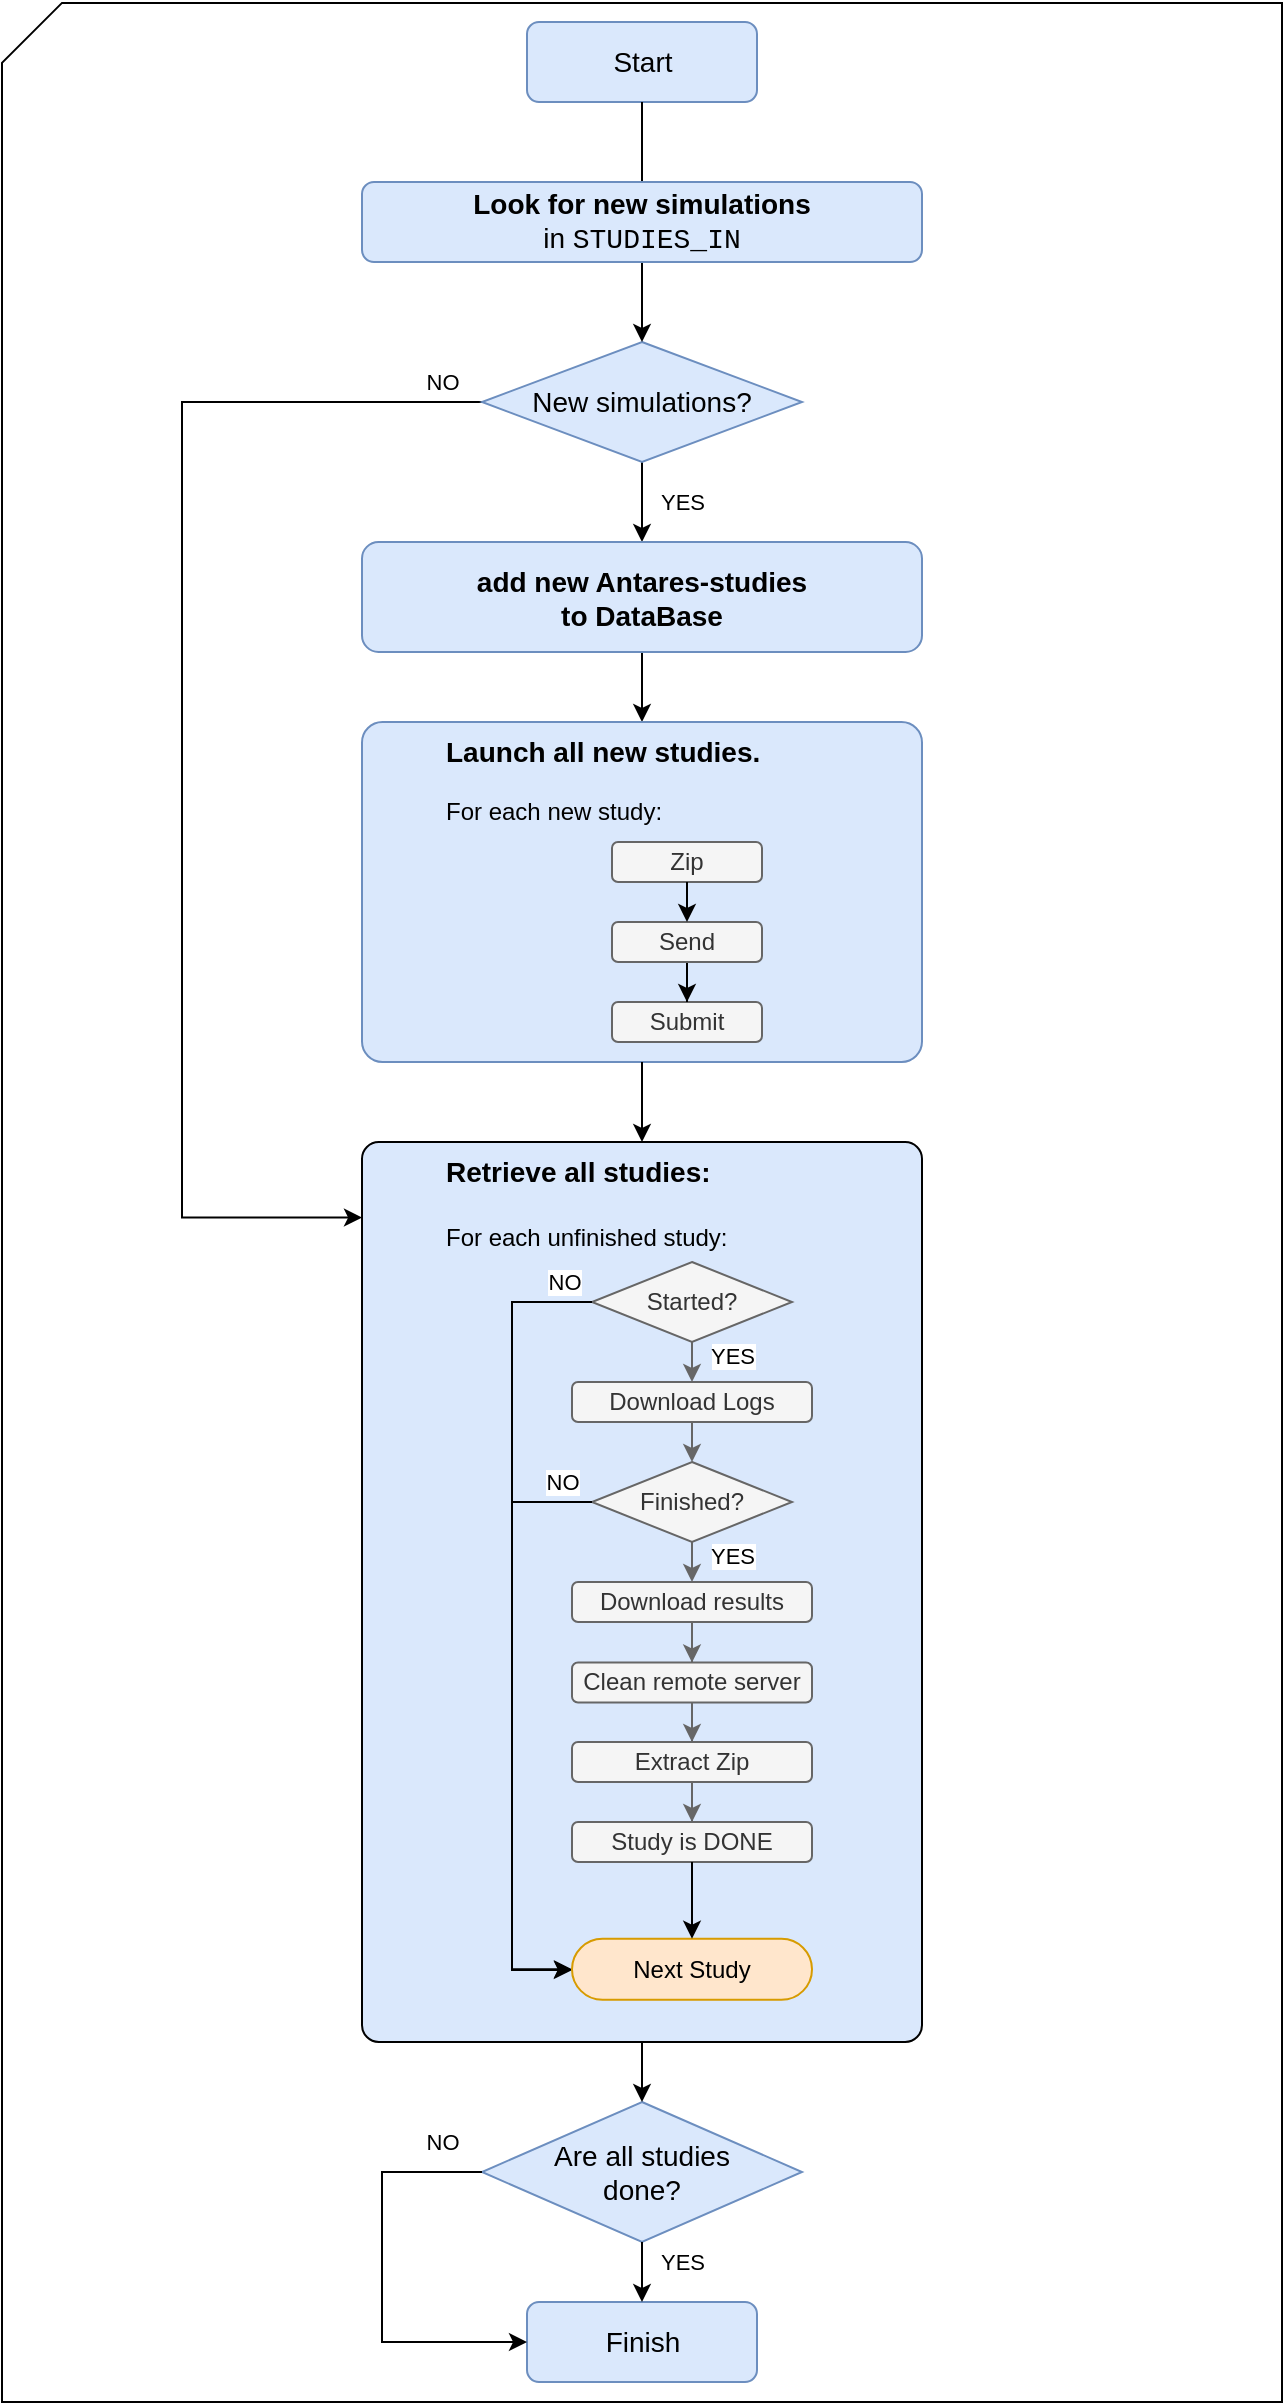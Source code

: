 <mxfile version="13.2.2" type="device" pages="9"><diagram id="lqxX81XAcEShyZn8n6hg" name="FINAL"><mxGraphModel dx="1936" dy="1906" grid="1" gridSize="10" guides="1" tooltips="1" connect="1" arrows="1" fold="1" page="1" pageScale="1" pageWidth="850" pageHeight="1100" math="0" shadow="0"><root><mxCell id="sn5XCJjw7h63kQJv1Wpy-0"/><mxCell id="sn5XCJjw7h63kQJv1Wpy-1" parent="sn5XCJjw7h63kQJv1Wpy-0"/><mxCell id="KYcWxDFeL1EVQd8SmiLQ-0" value="" style="shape=card;whiteSpace=wrap;html=1;" parent="sn5XCJjw7h63kQJv1Wpy-1" vertex="1"><mxGeometry x="-320" y="-29.55" width="640" height="1199.55" as="geometry"/></mxCell><mxCell id="sn5XCJjw7h63kQJv1Wpy-2" value="Start" style="rounded=1;whiteSpace=wrap;html=1;fontSize=14;glass=0;strokeWidth=1;shadow=0;fillColor=#dae8fc;strokeColor=#6c8ebf;" parent="sn5XCJjw7h63kQJv1Wpy-1" vertex="1"><mxGeometry x="-57.5" y="-20" width="115" height="40" as="geometry"/></mxCell><mxCell id="sn5XCJjw7h63kQJv1Wpy-3" value="YES" style="edgeStyle=orthogonalEdgeStyle;rounded=0;orthogonalLoop=1;jettySize=auto;html=1;strokeColor=#000000;strokeWidth=1;entryX=0.5;entryY=0;entryDx=0;entryDy=0;exitX=0.5;exitY=1;exitDx=0;exitDy=0;" parent="sn5XCJjw7h63kQJv1Wpy-1" source="sn5XCJjw7h63kQJv1Wpy-5" target="sn5XCJjw7h63kQJv1Wpy-9" edge="1"><mxGeometry y="20" relative="1" as="geometry"><mxPoint x="120" y="195" as="targetPoint"/><mxPoint x="60" y="200" as="sourcePoint"/><mxPoint as="offset"/></mxGeometry></mxCell><mxCell id="sn5XCJjw7h63kQJv1Wpy-4" value="NO" style="edgeStyle=orthogonalEdgeStyle;rounded=0;orthogonalLoop=1;jettySize=auto;html=1;strokeColor=#000000;strokeWidth=1;entryX=0;entryY=0.084;entryDx=0;entryDy=0;exitX=0;exitY=0.5;exitDx=0;exitDy=0;entryPerimeter=0;" parent="sn5XCJjw7h63kQJv1Wpy-1" source="sn5XCJjw7h63kQJv1Wpy-5" target="sn5XCJjw7h63kQJv1Wpy-12" edge="1"><mxGeometry x="-0.938" y="-10" relative="1" as="geometry"><mxPoint x="-120" y="175" as="targetPoint"/><mxPoint x="-60" y="200" as="sourcePoint"/><Array as="points"><mxPoint x="-230" y="170"/><mxPoint x="-230" y="578"/></Array><mxPoint as="offset"/></mxGeometry></mxCell><mxCell id="sn5XCJjw7h63kQJv1Wpy-5" value="New simulations?" style="rhombus;whiteSpace=wrap;html=1;strokeColor=#6c8ebf;strokeWidth=1;fillColor=#dae8fc;fontSize=14;" parent="sn5XCJjw7h63kQJv1Wpy-1" vertex="1"><mxGeometry x="-80" y="140" width="160" height="60" as="geometry"/></mxCell><mxCell id="sn5XCJjw7h63kQJv1Wpy-6" value="" style="edgeStyle=orthogonalEdgeStyle;rounded=0;orthogonalLoop=1;jettySize=auto;html=1;exitX=0.5;exitY=1;exitDx=0;exitDy=0;entryX=0.5;entryY=0;entryDx=0;entryDy=0;" parent="sn5XCJjw7h63kQJv1Wpy-1" source="sn5XCJjw7h63kQJv1Wpy-2" target="sn5XCJjw7h63kQJv1Wpy-5" edge="1"><mxGeometry relative="1" as="geometry"><mxPoint x="335" y="110" as="sourcePoint"/><mxPoint x="335" y="170" as="targetPoint"/></mxGeometry></mxCell><mxCell id="sn5XCJjw7h63kQJv1Wpy-8" value="" style="edgeStyle=orthogonalEdgeStyle;rounded=0;orthogonalLoop=1;jettySize=auto;html=1;exitX=0.5;exitY=1;exitDx=0;exitDy=0;entryX=0.5;entryY=0;entryDx=0;entryDy=0;" parent="sn5XCJjw7h63kQJv1Wpy-1" source="sn5XCJjw7h63kQJv1Wpy-9" target="sn5XCJjw7h63kQJv1Wpy-10" edge="1"><mxGeometry relative="1" as="geometry"><mxPoint x="330" y="220" as="sourcePoint"/><mxPoint x="330" y="270.0" as="targetPoint"/></mxGeometry></mxCell><mxCell id="sn5XCJjw7h63kQJv1Wpy-9" value="&lt;font style=&quot;font-size: 14px&quot;&gt;&lt;b&gt;add new Antares-studies&lt;br&gt;to DataBase&lt;/b&gt;&lt;/font&gt;" style="rounded=1;whiteSpace=wrap;html=1;fontSize=12;glass=0;strokeWidth=1;shadow=0;fillColor=#dae8fc;strokeColor=#6c8ebf;" parent="sn5XCJjw7h63kQJv1Wpy-1" vertex="1"><mxGeometry x="-140" y="240" width="280" height="55" as="geometry"/></mxCell><mxCell id="sn5XCJjw7h63kQJv1Wpy-10" value="&lt;blockquote style=&quot;margin: 0 0 0 40px ; border: none ; padding: 0px&quot;&gt;&lt;b&gt;&lt;font style=&quot;font-size: 14px&quot;&gt;Launch all new studies.&lt;/font&gt;&lt;/b&gt;&lt;/blockquote&gt;&lt;blockquote style=&quot;margin: 0 0 0 40px ; border: none ; padding: 0px&quot;&gt;&lt;br&gt;For each new study:&lt;/blockquote&gt;" style="rounded=1;whiteSpace=wrap;html=1;fontSize=12;glass=0;strokeWidth=1;shadow=0;fillColor=#dae8fc;strokeColor=#6c8ebf;verticalAlign=top;arcSize=6;align=left;" parent="sn5XCJjw7h63kQJv1Wpy-1" vertex="1"><mxGeometry x="-140" y="330" width="280" height="170" as="geometry"/></mxCell><mxCell id="sn5XCJjw7h63kQJv1Wpy-11" value="" style="edgeStyle=orthogonalEdgeStyle;rounded=0;orthogonalLoop=1;jettySize=auto;html=1;entryX=0.5;entryY=0;entryDx=0;entryDy=0;exitX=0.5;exitY=1;exitDx=0;exitDy=0;" parent="sn5XCJjw7h63kQJv1Wpy-1" source="sn5XCJjw7h63kQJv1Wpy-10" target="sn5XCJjw7h63kQJv1Wpy-12" edge="1"><mxGeometry relative="1" as="geometry"><mxPoint x="100" y="430" as="sourcePoint"/></mxGeometry></mxCell><mxCell id="YA9JwYxHk0lZI51T5XcR-0" value="&lt;font style=&quot;font-size: 14px&quot;&gt;&lt;b&gt;Look for new simulations&lt;/b&gt;&lt;br&gt;in &lt;font face=&quot;Courier New&quot; style=&quot;font-size: 14px&quot;&gt;STUDIES_IN&lt;/font&gt;&lt;/font&gt;" style="rounded=1;whiteSpace=wrap;html=1;fontSize=12;glass=0;strokeWidth=1;shadow=0;fillColor=#dae8fc;strokeColor=#6c8ebf;" parent="sn5XCJjw7h63kQJv1Wpy-1" vertex="1"><mxGeometry x="-140" y="60" width="280" height="40" as="geometry"/></mxCell><mxCell id="YA9JwYxHk0lZI51T5XcR-11" value="" style="group" parent="sn5XCJjw7h63kQJv1Wpy-1" vertex="1" connectable="0"><mxGeometry x="-15" y="390" width="75" height="100" as="geometry"/></mxCell><mxCell id="sn5XCJjw7h63kQJv1Wpy-19" value="Zip" style="rounded=1;whiteSpace=wrap;html=1;fontSize=12;glass=0;strokeWidth=1;shadow=0;fillColor=#f5f5f5;strokeColor=#666666;fontColor=#333333;" parent="YA9JwYxHk0lZI51T5XcR-11" vertex="1"><mxGeometry width="75" height="20" as="geometry"/></mxCell><mxCell id="sn5XCJjw7h63kQJv1Wpy-23" value="Submit" style="rounded=1;whiteSpace=wrap;html=1;fontSize=12;glass=0;strokeWidth=1;shadow=0;fillColor=#f5f5f5;strokeColor=#666666;fontColor=#333333;" parent="YA9JwYxHk0lZI51T5XcR-11" vertex="1"><mxGeometry y="80" width="75" height="20" as="geometry"/></mxCell><mxCell id="YA9JwYxHk0lZI51T5XcR-7" value="" style="edgeStyle=orthogonalEdgeStyle;rounded=0;orthogonalLoop=1;jettySize=auto;html=1;" parent="YA9JwYxHk0lZI51T5XcR-11" source="YA9JwYxHk0lZI51T5XcR-6" target="sn5XCJjw7h63kQJv1Wpy-23" edge="1"><mxGeometry relative="1" as="geometry"/></mxCell><mxCell id="YA9JwYxHk0lZI51T5XcR-6" value="Send" style="rounded=1;whiteSpace=wrap;html=1;fontSize=12;glass=0;strokeWidth=1;shadow=0;fillColor=#f5f5f5;strokeColor=#666666;fontColor=#333333;" parent="YA9JwYxHk0lZI51T5XcR-11" vertex="1"><mxGeometry y="40" width="75" height="20" as="geometry"/></mxCell><mxCell id="YA9JwYxHk0lZI51T5XcR-10" value="" style="endArrow=classic;html=1;entryX=0.5;entryY=0;entryDx=0;entryDy=0;exitX=0.5;exitY=1;exitDx=0;exitDy=0;" parent="YA9JwYxHk0lZI51T5XcR-11" source="sn5XCJjw7h63kQJv1Wpy-19" target="YA9JwYxHk0lZI51T5XcR-6" edge="1"><mxGeometry width="50" height="50" relative="1" as="geometry"><mxPoint x="-95" y="-110" as="sourcePoint"/><mxPoint x="-45" y="-160" as="targetPoint"/></mxGeometry></mxCell><mxCell id="YA9JwYxHk0lZI51T5XcR-39" value="Are all studies&lt;br style=&quot;font-size: 14px;&quot;&gt;done?" style="rhombus;whiteSpace=wrap;html=1;strokeColor=#6c8ebf;strokeWidth=1;fillColor=#dae8fc;fontSize=14;" parent="sn5XCJjw7h63kQJv1Wpy-1" vertex="1"><mxGeometry x="-80" y="1020" width="160" height="70" as="geometry"/></mxCell><mxCell id="YA9JwYxHk0lZI51T5XcR-40" value="Finish" style="rounded=1;whiteSpace=wrap;html=1;fontSize=14;glass=0;strokeWidth=1;shadow=0;fillColor=#dae8fc;strokeColor=#6c8ebf;" parent="sn5XCJjw7h63kQJv1Wpy-1" vertex="1"><mxGeometry x="-57.5" y="1120" width="115" height="40" as="geometry"/></mxCell><mxCell id="sn5XCJjw7h63kQJv1Wpy-12" value="&lt;blockquote style=&quot;margin: 0px 0px 0px 40px ; border: none ; padding: 0px ; font-size: 14px&quot;&gt;&lt;b&gt;&lt;font style=&quot;font-size: 14px&quot;&gt;Retrieve all studies:&lt;/font&gt;&lt;/b&gt;&lt;/blockquote&gt;&lt;blockquote style=&quot;margin: 0px 0px 0px 40px ; border: none ; padding: 0px ; font-size: 14px&quot;&gt;&lt;br&gt;&lt;/blockquote&gt;&lt;blockquote style=&quot;margin: 0 0 0 40px ; border: none ; padding: 0px&quot;&gt;For each unfinished study:&lt;/blockquote&gt;&lt;blockquote style=&quot;margin: 0 0 0 40px ; border: none ; padding: 0px&quot;&gt;&lt;br&gt;&lt;/blockquote&gt;" style="rounded=1;whiteSpace=wrap;html=1;fontSize=12;glass=0;strokeWidth=1;shadow=0;fillColor=#dae8fc;strokeColor=#000000;arcSize=3;verticalAlign=top;align=left;" parent="sn5XCJjw7h63kQJv1Wpy-1" vertex="1"><mxGeometry x="-140" y="540" width="280" height="450" as="geometry"/></mxCell><mxCell id="YA9JwYxHk0lZI51T5XcR-37" value="" style="group" parent="sn5XCJjw7h63kQJv1Wpy-1" vertex="1" connectable="0"><mxGeometry x="-65" y="600" width="150" height="368.91" as="geometry"/></mxCell><mxCell id="YA9JwYxHk0lZI51T5XcR-14" value="Finished?" style="rhombus;whiteSpace=wrap;html=1;strokeColor=#666666;strokeWidth=1;fillColor=#f5f5f5;fontColor=#333333;" parent="YA9JwYxHk0lZI51T5XcR-37" vertex="1"><mxGeometry x="40" y="100" width="100" height="40" as="geometry"/></mxCell><mxCell id="YA9JwYxHk0lZI51T5XcR-15" value="NO" style="edgeStyle=orthogonalEdgeStyle;rounded=0;orthogonalLoop=1;jettySize=auto;html=1;strokeColor=#000000;strokeWidth=1;entryX=0;entryY=0.5;entryDx=0;entryDy=0;exitX=0;exitY=0.5;exitDx=0;exitDy=0;" parent="YA9JwYxHk0lZI51T5XcR-37" source="YA9JwYxHk0lZI51T5XcR-14" target="YA9JwYxHk0lZI51T5XcR-33" edge="1"><mxGeometry x="-0.902" y="-10" relative="1" as="geometry"><mxPoint x="100" y="414.727" as="targetPoint"/><mxPoint x="160" y="63.455" as="sourcePoint"/><Array as="points"><mxPoint y="120"/><mxPoint y="354"/></Array><mxPoint as="offset"/></mxGeometry></mxCell><mxCell id="YA9JwYxHk0lZI51T5XcR-16" value="YES" style="edgeStyle=orthogonalEdgeStyle;rounded=0;orthogonalLoop=1;jettySize=auto;html=1;strokeColor=#666666;strokeWidth=1;exitX=0.5;exitY=1;exitDx=0;exitDy=0;fillColor=#f5f5f5;entryX=0.5;entryY=0;entryDx=0;entryDy=0;" parent="YA9JwYxHk0lZI51T5XcR-37" source="YA9JwYxHk0lZI51T5XcR-14" target="YA9JwYxHk0lZI51T5XcR-24" edge="1"><mxGeometry x="-0.333" y="20" relative="1" as="geometry"><mxPoint x="90" y="160" as="targetPoint"/><mxPoint x="70" y="231.455" as="sourcePoint"/><Array as="points"/><mxPoint as="offset"/></mxGeometry></mxCell><mxCell id="YA9JwYxHk0lZI51T5XcR-17" value="Download Logs" style="rounded=1;whiteSpace=wrap;html=1;fontSize=12;glass=0;strokeWidth=1;shadow=0;fillColor=#f5f5f5;strokeColor=#666666;fontColor=#333333;align=center;verticalAlign=middle;" parent="YA9JwYxHk0lZI51T5XcR-37" vertex="1"><mxGeometry x="30" y="60" width="120" height="20" as="geometry"/></mxCell><mxCell id="YA9JwYxHk0lZI51T5XcR-18" value="Started?" style="rhombus;whiteSpace=wrap;html=1;strokeColor=#666666;strokeWidth=1;fillColor=#f5f5f5;fontColor=#333333;" parent="YA9JwYxHk0lZI51T5XcR-37" vertex="1"><mxGeometry x="40" width="100" height="40" as="geometry"/></mxCell><mxCell id="YA9JwYxHk0lZI51T5XcR-19" value="NO" style="edgeStyle=orthogonalEdgeStyle;rounded=0;orthogonalLoop=1;jettySize=auto;html=1;strokeColor=#000000;strokeWidth=1;exitX=0;exitY=0.5;exitDx=0;exitDy=0;entryX=0;entryY=0.5;entryDx=0;entryDy=0;" parent="YA9JwYxHk0lZI51T5XcR-37" source="YA9JwYxHk0lZI51T5XcR-18" target="YA9JwYxHk0lZI51T5XcR-33" edge="1"><mxGeometry x="-0.93" y="-10" relative="1" as="geometry"><mxPoint x="10" y="147.455" as="targetPoint"/><mxPoint x="160" y="-146.545" as="sourcePoint"/><Array as="points"><mxPoint y="20"/><mxPoint y="354"/><mxPoint x="30" y="354"/></Array><mxPoint as="offset"/></mxGeometry></mxCell><mxCell id="YA9JwYxHk0lZI51T5XcR-20" value="YES" style="edgeStyle=orthogonalEdgeStyle;rounded=0;orthogonalLoop=1;jettySize=auto;html=1;strokeColor=#666666;strokeWidth=1;exitX=0.5;exitY=1;exitDx=0;exitDy=0;entryX=0.5;entryY=0;entryDx=0;entryDy=0;fillColor=#f5f5f5;" parent="YA9JwYxHk0lZI51T5XcR-37" source="YA9JwYxHk0lZI51T5XcR-18" target="YA9JwYxHk0lZI51T5XcR-17" edge="1"><mxGeometry x="-0.333" y="20" relative="1" as="geometry"><mxPoint x="90" y="71.091" as="targetPoint"/><mxPoint x="70" y="21.455" as="sourcePoint"/><Array as="points"/><mxPoint as="offset"/></mxGeometry></mxCell><mxCell id="YA9JwYxHk0lZI51T5XcR-23" value="" style="edgeStyle=orthogonalEdgeStyle;rounded=0;orthogonalLoop=1;jettySize=auto;html=1;strokeWidth=1;strokeColor=#666666;exitX=0.5;exitY=1;exitDx=0;exitDy=0;fillColor=#f5f5f5;entryX=0.5;entryY=0;entryDx=0;entryDy=0;" parent="YA9JwYxHk0lZI51T5XcR-37" source="YA9JwYxHk0lZI51T5XcR-17" target="YA9JwYxHk0lZI51T5XcR-14" edge="1"><mxGeometry relative="1" as="geometry"><mxPoint x="-440" y="368.909" as="sourcePoint"/><mxPoint x="120" y="110" as="targetPoint"/></mxGeometry></mxCell><mxCell id="YA9JwYxHk0lZI51T5XcR-24" value="Download results" style="rounded=1;whiteSpace=wrap;html=1;fontSize=12;glass=0;strokeWidth=1;shadow=0;fillColor=#f5f5f5;strokeColor=#666666;fontColor=#333333;" parent="YA9JwYxHk0lZI51T5XcR-37" vertex="1"><mxGeometry x="30" y="160" width="120" height="20" as="geometry"/></mxCell><mxCell id="YA9JwYxHk0lZI51T5XcR-25" value="Clean remote server" style="rounded=1;whiteSpace=wrap;html=1;fontSize=12;glass=0;strokeWidth=1;shadow=0;fillColor=#f5f5f5;strokeColor=#666666;fontColor=#333333;" parent="YA9JwYxHk0lZI51T5XcR-37" vertex="1"><mxGeometry x="30" y="200.22" width="120" height="20" as="geometry"/></mxCell><mxCell id="YA9JwYxHk0lZI51T5XcR-28" value="" style="edgeStyle=orthogonalEdgeStyle;rounded=0;orthogonalLoop=1;jettySize=auto;html=1;fillColor=#f5f5f5;strokeColor=#666666;" parent="YA9JwYxHk0lZI51T5XcR-37" source="YA9JwYxHk0lZI51T5XcR-24" target="YA9JwYxHk0lZI51T5XcR-25" edge="1"><mxGeometry relative="1" as="geometry"/></mxCell><mxCell id="YA9JwYxHk0lZI51T5XcR-29" value="Extract Zip" style="rounded=1;whiteSpace=wrap;html=1;fontSize=12;glass=0;strokeWidth=1;shadow=0;fillColor=#f5f5f5;strokeColor=#666666;fontColor=#333333;" parent="YA9JwYxHk0lZI51T5XcR-37" vertex="1"><mxGeometry x="30" y="240" width="120" height="20" as="geometry"/></mxCell><mxCell id="YA9JwYxHk0lZI51T5XcR-30" value="" style="edgeStyle=orthogonalEdgeStyle;rounded=0;orthogonalLoop=1;jettySize=auto;html=1;fillColor=#f5f5f5;strokeColor=#666666;" parent="YA9JwYxHk0lZI51T5XcR-37" source="YA9JwYxHk0lZI51T5XcR-25" target="YA9JwYxHk0lZI51T5XcR-29" edge="1"><mxGeometry relative="1" as="geometry"/></mxCell><mxCell id="YA9JwYxHk0lZI51T5XcR-31" value="Study is DONE" style="rounded=1;whiteSpace=wrap;html=1;fontSize=12;glass=0;strokeWidth=1;shadow=0;fillColor=#f5f5f5;strokeColor=#666666;fontColor=#333333;" parent="YA9JwYxHk0lZI51T5XcR-37" vertex="1"><mxGeometry x="30" y="280" width="120" height="20" as="geometry"/></mxCell><mxCell id="YA9JwYxHk0lZI51T5XcR-32" value="" style="edgeStyle=orthogonalEdgeStyle;rounded=0;orthogonalLoop=1;jettySize=auto;html=1;fillColor=#f5f5f5;strokeColor=#666666;" parent="YA9JwYxHk0lZI51T5XcR-37" source="YA9JwYxHk0lZI51T5XcR-29" target="YA9JwYxHk0lZI51T5XcR-31" edge="1"><mxGeometry relative="1" as="geometry"/></mxCell><mxCell id="YA9JwYxHk0lZI51T5XcR-33" value="Next Study" style="rounded=1;whiteSpace=wrap;html=1;fontSize=12;glass=0;strokeWidth=1;shadow=0;fillColor=#ffe6cc;strokeColor=#d79b00;arcSize=50;" parent="YA9JwYxHk0lZI51T5XcR-37" vertex="1"><mxGeometry x="30" y="338.365" width="120" height="30.545" as="geometry"/></mxCell><mxCell id="YA9JwYxHk0lZI51T5XcR-34" value="" style="edgeStyle=orthogonalEdgeStyle;rounded=0;orthogonalLoop=1;jettySize=auto;html=1;" parent="YA9JwYxHk0lZI51T5XcR-37" source="YA9JwYxHk0lZI51T5XcR-31" target="YA9JwYxHk0lZI51T5XcR-33" edge="1"><mxGeometry relative="1" as="geometry"/></mxCell><mxCell id="YA9JwYxHk0lZI51T5XcR-42" value="" style="endArrow=classic;html=1;exitX=0.5;exitY=1;exitDx=0;exitDy=0;entryX=0.5;entryY=0;entryDx=0;entryDy=0;" parent="sn5XCJjw7h63kQJv1Wpy-1" source="sn5XCJjw7h63kQJv1Wpy-12" target="YA9JwYxHk0lZI51T5XcR-39" edge="1"><mxGeometry width="50" height="50" relative="1" as="geometry"><mxPoint x="40" y="1090" as="sourcePoint"/><mxPoint x="90" y="1040" as="targetPoint"/></mxGeometry></mxCell><mxCell id="YA9JwYxHk0lZI51T5XcR-45" value="YES" style="edgeStyle=orthogonalEdgeStyle;rounded=0;orthogonalLoop=1;jettySize=auto;html=1;strokeColor=#000000;strokeWidth=1;entryX=0.5;entryY=0;entryDx=0;entryDy=0;exitX=0.5;exitY=1;exitDx=0;exitDy=0;" parent="sn5XCJjw7h63kQJv1Wpy-1" source="YA9JwYxHk0lZI51T5XcR-39" target="YA9JwYxHk0lZI51T5XcR-40" edge="1"><mxGeometry x="0.333" y="22" relative="1" as="geometry"><mxPoint x="10" y="250" as="targetPoint"/><mxPoint x="10" y="210" as="sourcePoint"/><mxPoint x="-2" y="-10" as="offset"/><Array as="points"><mxPoint y="1110"/><mxPoint y="1110"/></Array></mxGeometry></mxCell><mxCell id="YA9JwYxHk0lZI51T5XcR-46" value="NO" style="edgeStyle=orthogonalEdgeStyle;rounded=0;orthogonalLoop=1;jettySize=auto;html=1;strokeColor=#000000;strokeWidth=1;entryX=0;entryY=0.5;entryDx=0;entryDy=0;exitX=0;exitY=0.5;exitDx=0;exitDy=0;" parent="sn5XCJjw7h63kQJv1Wpy-1" source="YA9JwYxHk0lZI51T5XcR-39" target="YA9JwYxHk0lZI51T5XcR-40" edge="1"><mxGeometry x="-0.807" y="-15" relative="1" as="geometry"><mxPoint x="10" y="1130" as="targetPoint"/><mxPoint x="10" y="1100" as="sourcePoint"/><mxPoint as="offset"/><Array as="points"><mxPoint x="-130" y="1055"/><mxPoint x="-130" y="1140"/></Array></mxGeometry></mxCell></root></mxGraphModel></diagram><diagram name="FINAL-withbranch-wait" id="N8co1DjvLWFGpLDxvwbr"><mxGraphModel dx="1936" dy="1906" grid="1" gridSize="10" guides="1" tooltips="1" connect="1" arrows="1" fold="1" page="1" pageScale="1" pageWidth="850" pageHeight="1100" math="0" shadow="0"><root><mxCell id="rODU0-dGUSOh2HRW4YtS-0"/><mxCell id="rODU0-dGUSOh2HRW4YtS-1" parent="rODU0-dGUSOh2HRW4YtS-0"/><mxCell id="rODU0-dGUSOh2HRW4YtS-2" value="" style="shape=card;whiteSpace=wrap;html=1;" vertex="1" parent="rODU0-dGUSOh2HRW4YtS-1"><mxGeometry x="-320" y="-29.55" width="640" height="1279.55" as="geometry"/></mxCell><mxCell id="rODU0-dGUSOh2HRW4YtS-3" value="Start" style="rounded=1;whiteSpace=wrap;html=1;fontSize=14;glass=0;strokeWidth=1;shadow=0;fillColor=#dae8fc;strokeColor=#6c8ebf;" vertex="1" parent="rODU0-dGUSOh2HRW4YtS-1"><mxGeometry x="-57.5" y="-20" width="115" height="40" as="geometry"/></mxCell><mxCell id="rODU0-dGUSOh2HRW4YtS-4" value="YES" style="edgeStyle=orthogonalEdgeStyle;rounded=0;orthogonalLoop=1;jettySize=auto;html=1;strokeColor=#000000;strokeWidth=1;entryX=0.5;entryY=0;entryDx=0;entryDy=0;exitX=0.5;exitY=1;exitDx=0;exitDy=0;" edge="1" parent="rODU0-dGUSOh2HRW4YtS-1" source="rODU0-dGUSOh2HRW4YtS-6" target="rODU0-dGUSOh2HRW4YtS-9"><mxGeometry y="20" relative="1" as="geometry"><mxPoint x="120" y="195" as="targetPoint"/><mxPoint x="60" y="200" as="sourcePoint"/><mxPoint as="offset"/></mxGeometry></mxCell><mxCell id="rODU0-dGUSOh2HRW4YtS-5" value="NO" style="edgeStyle=orthogonalEdgeStyle;rounded=1;orthogonalLoop=1;jettySize=auto;html=1;strokeColor=#000000;strokeWidth=1;entryX=0;entryY=0.084;entryDx=0;entryDy=0;exitX=0;exitY=0.5;exitDx=0;exitDy=0;entryPerimeter=0;" edge="1" parent="rODU0-dGUSOh2HRW4YtS-1" source="rODU0-dGUSOh2HRW4YtS-6" target="rODU0-dGUSOh2HRW4YtS-21"><mxGeometry x="-0.938" y="-10" relative="1" as="geometry"><mxPoint x="-120" y="175" as="targetPoint"/><mxPoint x="-60" y="200" as="sourcePoint"/><Array as="points"><mxPoint x="-230" y="170"/><mxPoint x="-230" y="578"/></Array><mxPoint as="offset"/></mxGeometry></mxCell><mxCell id="rODU0-dGUSOh2HRW4YtS-6" value="New simulations?" style="rhombus;whiteSpace=wrap;html=1;strokeColor=#6c8ebf;strokeWidth=1;fillColor=#dae8fc;fontSize=14;" vertex="1" parent="rODU0-dGUSOh2HRW4YtS-1"><mxGeometry x="-80" y="140" width="160" height="60" as="geometry"/></mxCell><mxCell id="rODU0-dGUSOh2HRW4YtS-7" value="" style="edgeStyle=orthogonalEdgeStyle;rounded=0;orthogonalLoop=1;jettySize=auto;html=1;exitX=0.5;exitY=1;exitDx=0;exitDy=0;entryX=0.5;entryY=0;entryDx=0;entryDy=0;" edge="1" parent="rODU0-dGUSOh2HRW4YtS-1" source="rODU0-dGUSOh2HRW4YtS-3" target="rODU0-dGUSOh2HRW4YtS-6"><mxGeometry relative="1" as="geometry"><mxPoint x="335" y="110" as="sourcePoint"/><mxPoint x="335" y="170" as="targetPoint"/></mxGeometry></mxCell><mxCell id="rODU0-dGUSOh2HRW4YtS-8" value="" style="edgeStyle=orthogonalEdgeStyle;rounded=0;orthogonalLoop=1;jettySize=auto;html=1;exitX=0.5;exitY=1;exitDx=0;exitDy=0;entryX=0.5;entryY=0;entryDx=0;entryDy=0;" edge="1" parent="rODU0-dGUSOh2HRW4YtS-1" source="rODU0-dGUSOh2HRW4YtS-9" target="rODU0-dGUSOh2HRW4YtS-10"><mxGeometry relative="1" as="geometry"><mxPoint x="330" y="220" as="sourcePoint"/><mxPoint x="330" y="270.0" as="targetPoint"/></mxGeometry></mxCell><mxCell id="rODU0-dGUSOh2HRW4YtS-9" value="&lt;font style=&quot;font-size: 14px&quot;&gt;&lt;b&gt;add new Antares-studies&lt;br&gt;to DataBase&lt;/b&gt;&lt;/font&gt;" style="rounded=1;whiteSpace=wrap;html=1;fontSize=12;glass=0;strokeWidth=1;shadow=0;fillColor=#dae8fc;strokeColor=#6c8ebf;" vertex="1" parent="rODU0-dGUSOh2HRW4YtS-1"><mxGeometry x="-140" y="240" width="280" height="55" as="geometry"/></mxCell><mxCell id="rODU0-dGUSOh2HRW4YtS-10" value="&lt;blockquote style=&quot;margin: 0 0 0 40px ; border: none ; padding: 0px&quot;&gt;&lt;b&gt;&lt;font style=&quot;font-size: 14px&quot;&gt;Launch all new studies.&lt;/font&gt;&lt;/b&gt;&lt;/blockquote&gt;&lt;blockquote style=&quot;margin: 0 0 0 40px ; border: none ; padding: 0px&quot;&gt;&lt;br&gt;For each new study:&lt;/blockquote&gt;" style="rounded=1;whiteSpace=wrap;html=1;fontSize=12;glass=0;strokeWidth=1;shadow=0;fillColor=#dae8fc;strokeColor=#6c8ebf;verticalAlign=top;arcSize=6;align=left;" vertex="1" parent="rODU0-dGUSOh2HRW4YtS-1"><mxGeometry x="-140" y="330" width="280" height="170" as="geometry"/></mxCell><mxCell id="rODU0-dGUSOh2HRW4YtS-11" value="" style="edgeStyle=orthogonalEdgeStyle;rounded=0;orthogonalLoop=1;jettySize=auto;html=1;entryX=0.5;entryY=0;entryDx=0;entryDy=0;exitX=0.5;exitY=1;exitDx=0;exitDy=0;" edge="1" parent="rODU0-dGUSOh2HRW4YtS-1" source="rODU0-dGUSOh2HRW4YtS-10" target="rODU0-dGUSOh2HRW4YtS-21"><mxGeometry relative="1" as="geometry"><mxPoint x="100" y="430" as="sourcePoint"/></mxGeometry></mxCell><mxCell id="rODU0-dGUSOh2HRW4YtS-12" value="&lt;font style=&quot;font-size: 14px&quot;&gt;&lt;b&gt;Look for new simulations&lt;/b&gt;&lt;br&gt;in &lt;font face=&quot;Courier New&quot; style=&quot;font-size: 14px&quot;&gt;STUDIES_IN&lt;/font&gt;&lt;/font&gt;" style="rounded=1;whiteSpace=wrap;html=1;fontSize=12;glass=0;strokeWidth=1;shadow=0;fillColor=#dae8fc;strokeColor=#6c8ebf;" vertex="1" parent="rODU0-dGUSOh2HRW4YtS-1"><mxGeometry x="-140" y="60" width="280" height="40" as="geometry"/></mxCell><mxCell id="rODU0-dGUSOh2HRW4YtS-13" value="" style="group" vertex="1" connectable="0" parent="rODU0-dGUSOh2HRW4YtS-1"><mxGeometry x="-15" y="390" width="75" height="100" as="geometry"/></mxCell><mxCell id="rODU0-dGUSOh2HRW4YtS-14" value="Zip" style="rounded=1;whiteSpace=wrap;html=1;fontSize=12;glass=0;strokeWidth=1;shadow=0;fillColor=#f5f5f5;strokeColor=#666666;fontColor=#333333;" vertex="1" parent="rODU0-dGUSOh2HRW4YtS-13"><mxGeometry width="75" height="20" as="geometry"/></mxCell><mxCell id="rODU0-dGUSOh2HRW4YtS-15" value="Submit" style="rounded=1;whiteSpace=wrap;html=1;fontSize=12;glass=0;strokeWidth=1;shadow=0;fillColor=#f5f5f5;strokeColor=#666666;fontColor=#333333;" vertex="1" parent="rODU0-dGUSOh2HRW4YtS-13"><mxGeometry y="80" width="75" height="20" as="geometry"/></mxCell><mxCell id="rODU0-dGUSOh2HRW4YtS-16" value="" style="edgeStyle=orthogonalEdgeStyle;rounded=0;orthogonalLoop=1;jettySize=auto;html=1;" edge="1" parent="rODU0-dGUSOh2HRW4YtS-13" source="rODU0-dGUSOh2HRW4YtS-17" target="rODU0-dGUSOh2HRW4YtS-15"><mxGeometry relative="1" as="geometry"/></mxCell><mxCell id="rODU0-dGUSOh2HRW4YtS-17" value="Send" style="rounded=1;whiteSpace=wrap;html=1;fontSize=12;glass=0;strokeWidth=1;shadow=0;fillColor=#f5f5f5;strokeColor=#666666;fontColor=#333333;" vertex="1" parent="rODU0-dGUSOh2HRW4YtS-13"><mxGeometry y="40" width="75" height="20" as="geometry"/></mxCell><mxCell id="rODU0-dGUSOh2HRW4YtS-18" value="" style="endArrow=classic;html=1;entryX=0.5;entryY=0;entryDx=0;entryDy=0;exitX=0.5;exitY=1;exitDx=0;exitDy=0;" edge="1" parent="rODU0-dGUSOh2HRW4YtS-13" source="rODU0-dGUSOh2HRW4YtS-14" target="rODU0-dGUSOh2HRW4YtS-17"><mxGeometry width="50" height="50" relative="1" as="geometry"><mxPoint x="-95" y="-110" as="sourcePoint"/><mxPoint x="-45" y="-160" as="targetPoint"/></mxGeometry></mxCell><mxCell id="rODU0-dGUSOh2HRW4YtS-19" value="Are all studies&lt;br style=&quot;font-size: 14px;&quot;&gt;done?" style="rhombus;whiteSpace=wrap;html=1;strokeColor=#6c8ebf;strokeWidth=1;fillColor=#dae8fc;fontSize=14;" vertex="1" parent="rODU0-dGUSOh2HRW4YtS-1"><mxGeometry x="-80" y="1020" width="160" height="70" as="geometry"/></mxCell><mxCell id="rODU0-dGUSOh2HRW4YtS-20" value="Finish" style="rounded=1;whiteSpace=wrap;html=1;fontSize=14;glass=0;strokeWidth=1;shadow=0;fillColor=#dae8fc;strokeColor=#6c8ebf;" vertex="1" parent="rODU0-dGUSOh2HRW4YtS-1"><mxGeometry x="-57.5" y="1140" width="115" height="40" as="geometry"/></mxCell><mxCell id="rODU0-dGUSOh2HRW4YtS-21" value="&lt;blockquote style=&quot;margin: 0px 0px 0px 40px ; border: none ; padding: 0px ; font-size: 14px&quot;&gt;&lt;b&gt;&lt;font style=&quot;font-size: 14px&quot;&gt;Retrieve all studies:&lt;/font&gt;&lt;/b&gt;&lt;/blockquote&gt;&lt;blockquote style=&quot;margin: 0px 0px 0px 40px ; border: none ; padding: 0px ; font-size: 14px&quot;&gt;&lt;br&gt;&lt;/blockquote&gt;&lt;blockquote style=&quot;margin: 0 0 0 40px ; border: none ; padding: 0px&quot;&gt;For each unfinished study:&lt;/blockquote&gt;&lt;blockquote style=&quot;margin: 0 0 0 40px ; border: none ; padding: 0px&quot;&gt;&lt;br&gt;&lt;/blockquote&gt;" style="rounded=1;whiteSpace=wrap;html=1;fontSize=12;glass=0;strokeWidth=1;shadow=0;fillColor=#dae8fc;strokeColor=#000000;arcSize=3;verticalAlign=top;align=left;" vertex="1" parent="rODU0-dGUSOh2HRW4YtS-1"><mxGeometry x="-140" y="540" width="280" height="450" as="geometry"/></mxCell><mxCell id="rODU0-dGUSOh2HRW4YtS-22" value="" style="group" vertex="1" connectable="0" parent="rODU0-dGUSOh2HRW4YtS-1"><mxGeometry x="-65" y="600" width="150" height="368.91" as="geometry"/></mxCell><mxCell id="rODU0-dGUSOh2HRW4YtS-23" value="Finished?" style="rhombus;whiteSpace=wrap;html=1;strokeColor=#666666;strokeWidth=1;fillColor=#f5f5f5;fontColor=#333333;" vertex="1" parent="rODU0-dGUSOh2HRW4YtS-22"><mxGeometry x="40" y="100" width="100" height="40" as="geometry"/></mxCell><mxCell id="rODU0-dGUSOh2HRW4YtS-24" value="NO" style="edgeStyle=orthogonalEdgeStyle;rounded=0;orthogonalLoop=1;jettySize=auto;html=1;strokeColor=#000000;strokeWidth=1;entryX=0;entryY=0.5;entryDx=0;entryDy=0;exitX=0;exitY=0.5;exitDx=0;exitDy=0;" edge="1" parent="rODU0-dGUSOh2HRW4YtS-22" source="rODU0-dGUSOh2HRW4YtS-23" target="rODU0-dGUSOh2HRW4YtS-38"><mxGeometry x="-0.902" y="-10" relative="1" as="geometry"><mxPoint x="100" y="414.727" as="targetPoint"/><mxPoint x="160" y="63.455" as="sourcePoint"/><Array as="points"><mxPoint y="120"/><mxPoint y="354"/></Array><mxPoint as="offset"/></mxGeometry></mxCell><mxCell id="rODU0-dGUSOh2HRW4YtS-25" value="YES" style="edgeStyle=orthogonalEdgeStyle;rounded=0;orthogonalLoop=1;jettySize=auto;html=1;strokeColor=#666666;strokeWidth=1;exitX=0.5;exitY=1;exitDx=0;exitDy=0;fillColor=#f5f5f5;entryX=0.5;entryY=0;entryDx=0;entryDy=0;" edge="1" parent="rODU0-dGUSOh2HRW4YtS-22" source="rODU0-dGUSOh2HRW4YtS-23" target="rODU0-dGUSOh2HRW4YtS-31"><mxGeometry x="-0.333" y="20" relative="1" as="geometry"><mxPoint x="90" y="160" as="targetPoint"/><mxPoint x="70" y="231.455" as="sourcePoint"/><Array as="points"/><mxPoint as="offset"/></mxGeometry></mxCell><mxCell id="rODU0-dGUSOh2HRW4YtS-26" value="Download Logs" style="rounded=1;whiteSpace=wrap;html=1;fontSize=12;glass=0;strokeWidth=1;shadow=0;fillColor=#f5f5f5;strokeColor=#666666;fontColor=#333333;align=center;verticalAlign=middle;" vertex="1" parent="rODU0-dGUSOh2HRW4YtS-22"><mxGeometry x="30" y="60" width="120" height="20" as="geometry"/></mxCell><mxCell id="rODU0-dGUSOh2HRW4YtS-27" value="Started?" style="rhombus;whiteSpace=wrap;html=1;strokeColor=#666666;strokeWidth=1;fillColor=#f5f5f5;fontColor=#333333;" vertex="1" parent="rODU0-dGUSOh2HRW4YtS-22"><mxGeometry x="40" width="100" height="40" as="geometry"/></mxCell><mxCell id="rODU0-dGUSOh2HRW4YtS-28" value="NO" style="edgeStyle=orthogonalEdgeStyle;rounded=0;orthogonalLoop=1;jettySize=auto;html=1;strokeColor=#000000;strokeWidth=1;exitX=0;exitY=0.5;exitDx=0;exitDy=0;entryX=0;entryY=0.5;entryDx=0;entryDy=0;" edge="1" parent="rODU0-dGUSOh2HRW4YtS-22" source="rODU0-dGUSOh2HRW4YtS-27" target="rODU0-dGUSOh2HRW4YtS-38"><mxGeometry x="-0.93" y="-10" relative="1" as="geometry"><mxPoint x="10" y="147.455" as="targetPoint"/><mxPoint x="160" y="-146.545" as="sourcePoint"/><Array as="points"><mxPoint y="20"/><mxPoint y="354"/><mxPoint x="30" y="354"/></Array><mxPoint as="offset"/></mxGeometry></mxCell><mxCell id="rODU0-dGUSOh2HRW4YtS-29" value="YES" style="edgeStyle=orthogonalEdgeStyle;rounded=0;orthogonalLoop=1;jettySize=auto;html=1;strokeColor=#666666;strokeWidth=1;exitX=0.5;exitY=1;exitDx=0;exitDy=0;entryX=0.5;entryY=0;entryDx=0;entryDy=0;fillColor=#f5f5f5;" edge="1" parent="rODU0-dGUSOh2HRW4YtS-22" source="rODU0-dGUSOh2HRW4YtS-27" target="rODU0-dGUSOh2HRW4YtS-26"><mxGeometry x="-0.333" y="20" relative="1" as="geometry"><mxPoint x="90" y="71.091" as="targetPoint"/><mxPoint x="70" y="21.455" as="sourcePoint"/><Array as="points"/><mxPoint as="offset"/></mxGeometry></mxCell><mxCell id="rODU0-dGUSOh2HRW4YtS-30" value="" style="edgeStyle=orthogonalEdgeStyle;rounded=0;orthogonalLoop=1;jettySize=auto;html=1;strokeWidth=1;strokeColor=#666666;exitX=0.5;exitY=1;exitDx=0;exitDy=0;fillColor=#f5f5f5;entryX=0.5;entryY=0;entryDx=0;entryDy=0;" edge="1" parent="rODU0-dGUSOh2HRW4YtS-22" source="rODU0-dGUSOh2HRW4YtS-26" target="rODU0-dGUSOh2HRW4YtS-23"><mxGeometry relative="1" as="geometry"><mxPoint x="-440" y="368.909" as="sourcePoint"/><mxPoint x="120" y="110" as="targetPoint"/></mxGeometry></mxCell><mxCell id="rODU0-dGUSOh2HRW4YtS-31" value="Download results" style="rounded=1;whiteSpace=wrap;html=1;fontSize=12;glass=0;strokeWidth=1;shadow=0;fillColor=#f5f5f5;strokeColor=#666666;fontColor=#333333;" vertex="1" parent="rODU0-dGUSOh2HRW4YtS-22"><mxGeometry x="30" y="160" width="120" height="20" as="geometry"/></mxCell><mxCell id="rODU0-dGUSOh2HRW4YtS-32" value="Clean remote server" style="rounded=1;whiteSpace=wrap;html=1;fontSize=12;glass=0;strokeWidth=1;shadow=0;fillColor=#f5f5f5;strokeColor=#666666;fontColor=#333333;" vertex="1" parent="rODU0-dGUSOh2HRW4YtS-22"><mxGeometry x="30" y="200.22" width="120" height="20" as="geometry"/></mxCell><mxCell id="rODU0-dGUSOh2HRW4YtS-33" value="" style="edgeStyle=orthogonalEdgeStyle;rounded=0;orthogonalLoop=1;jettySize=auto;html=1;fillColor=#f5f5f5;strokeColor=#666666;" edge="1" parent="rODU0-dGUSOh2HRW4YtS-22" source="rODU0-dGUSOh2HRW4YtS-31" target="rODU0-dGUSOh2HRW4YtS-32"><mxGeometry relative="1" as="geometry"/></mxCell><mxCell id="rODU0-dGUSOh2HRW4YtS-34" value="Extract Zip" style="rounded=1;whiteSpace=wrap;html=1;fontSize=12;glass=0;strokeWidth=1;shadow=0;fillColor=#f5f5f5;strokeColor=#666666;fontColor=#333333;" vertex="1" parent="rODU0-dGUSOh2HRW4YtS-22"><mxGeometry x="30" y="240" width="120" height="20" as="geometry"/></mxCell><mxCell id="rODU0-dGUSOh2HRW4YtS-35" value="" style="edgeStyle=orthogonalEdgeStyle;rounded=0;orthogonalLoop=1;jettySize=auto;html=1;fillColor=#f5f5f5;strokeColor=#666666;" edge="1" parent="rODU0-dGUSOh2HRW4YtS-22" source="rODU0-dGUSOh2HRW4YtS-32" target="rODU0-dGUSOh2HRW4YtS-34"><mxGeometry relative="1" as="geometry"/></mxCell><mxCell id="rODU0-dGUSOh2HRW4YtS-36" value="Study is DONE" style="rounded=1;whiteSpace=wrap;html=1;fontSize=12;glass=0;strokeWidth=1;shadow=0;fillColor=#f5f5f5;strokeColor=#666666;fontColor=#333333;" vertex="1" parent="rODU0-dGUSOh2HRW4YtS-22"><mxGeometry x="30" y="280" width="120" height="20" as="geometry"/></mxCell><mxCell id="rODU0-dGUSOh2HRW4YtS-37" value="" style="edgeStyle=orthogonalEdgeStyle;rounded=0;orthogonalLoop=1;jettySize=auto;html=1;fillColor=#f5f5f5;strokeColor=#666666;" edge="1" parent="rODU0-dGUSOh2HRW4YtS-22" source="rODU0-dGUSOh2HRW4YtS-34" target="rODU0-dGUSOh2HRW4YtS-36"><mxGeometry relative="1" as="geometry"/></mxCell><mxCell id="rODU0-dGUSOh2HRW4YtS-38" value="Next Study" style="rounded=1;whiteSpace=wrap;html=1;fontSize=12;glass=0;strokeWidth=1;shadow=0;fillColor=#ffe6cc;strokeColor=#d79b00;arcSize=50;" vertex="1" parent="rODU0-dGUSOh2HRW4YtS-22"><mxGeometry x="30" y="338.365" width="120" height="30.545" as="geometry"/></mxCell><mxCell id="rODU0-dGUSOh2HRW4YtS-39" value="" style="edgeStyle=orthogonalEdgeStyle;rounded=0;orthogonalLoop=1;jettySize=auto;html=1;" edge="1" parent="rODU0-dGUSOh2HRW4YtS-22" source="rODU0-dGUSOh2HRW4YtS-36" target="rODU0-dGUSOh2HRW4YtS-38"><mxGeometry relative="1" as="geometry"/></mxCell><mxCell id="rODU0-dGUSOh2HRW4YtS-40" value="" style="endArrow=classic;html=1;exitX=0.5;exitY=1;exitDx=0;exitDy=0;entryX=0.5;entryY=0;entryDx=0;entryDy=0;" edge="1" parent="rODU0-dGUSOh2HRW4YtS-1" source="rODU0-dGUSOh2HRW4YtS-21" target="rODU0-dGUSOh2HRW4YtS-19"><mxGeometry width="50" height="50" relative="1" as="geometry"><mxPoint x="40" y="1090" as="sourcePoint"/><mxPoint x="90" y="1040" as="targetPoint"/></mxGeometry></mxCell><mxCell id="rODU0-dGUSOh2HRW4YtS-41" value="YES" style="edgeStyle=orthogonalEdgeStyle;rounded=0;orthogonalLoop=1;jettySize=auto;html=1;strokeColor=#000000;strokeWidth=1;entryX=0.5;entryY=0;entryDx=0;entryDy=0;exitX=0.5;exitY=1;exitDx=0;exitDy=0;" edge="1" parent="rODU0-dGUSOh2HRW4YtS-1" source="rODU0-dGUSOh2HRW4YtS-19" target="rODU0-dGUSOh2HRW4YtS-20"><mxGeometry x="0.333" y="22" relative="1" as="geometry"><mxPoint x="10" y="250" as="targetPoint"/><mxPoint x="10" y="210" as="sourcePoint"/><mxPoint x="-2" y="-10" as="offset"/><Array as="points"><mxPoint y="1130"/><mxPoint y="1130"/></Array></mxGeometry></mxCell><mxCell id="rODU0-dGUSOh2HRW4YtS-42" value="NO" style="edgeStyle=orthogonalEdgeStyle;rounded=1;orthogonalLoop=1;jettySize=auto;html=1;strokeColor=#000000;strokeWidth=1;entryX=0;entryY=0.5;entryDx=0;entryDy=0;exitX=0.5;exitY=1;exitDx=0;exitDy=0;" edge="1" parent="rODU0-dGUSOh2HRW4YtS-1" source="rODU0-dGUSOh2HRW4YtS-43" target="rODU0-dGUSOh2HRW4YtS-20"><mxGeometry x="-0.807" y="-15" relative="1" as="geometry"><mxPoint x="10" y="1130" as="targetPoint"/><mxPoint x="10" y="1100" as="sourcePoint"/><mxPoint as="offset"/><Array as="points"><mxPoint x="-230" y="1160"/></Array></mxGeometry></mxCell><mxCell id="rODU0-dGUSOh2HRW4YtS-43" value="Wait-Mode?" style="rhombus;whiteSpace=wrap;html=1;strokeColor=#6c8ebf;strokeWidth=1;fillColor=#dae8fc;fontSize=14;" vertex="1" parent="rODU0-dGUSOh2HRW4YtS-1"><mxGeometry x="-310" y="1020" width="160" height="70" as="geometry"/></mxCell><mxCell id="rODU0-dGUSOh2HRW4YtS-44" value="NO" style="edgeStyle=orthogonalEdgeStyle;rounded=0;orthogonalLoop=1;jettySize=auto;html=1;strokeColor=#000000;strokeWidth=1;entryX=1;entryY=0.5;entryDx=0;entryDy=0;exitX=0;exitY=0.5;exitDx=0;exitDy=0;" edge="1" parent="rODU0-dGUSOh2HRW4YtS-1" source="rODU0-dGUSOh2HRW4YtS-19" target="rODU0-dGUSOh2HRW4YtS-43"><mxGeometry x="-0.807" y="-15" relative="1" as="geometry"><mxPoint x="-47.5" y="1200" as="targetPoint"/><mxPoint x="-200" y="1100" as="sourcePoint"/><mxPoint as="offset"/><Array as="points"><mxPoint x="-100" y="1055"/><mxPoint x="-100" y="1055"/></Array></mxGeometry></mxCell><mxCell id="rODU0-dGUSOh2HRW4YtS-45" value="YES" style="edgeStyle=orthogonalEdgeStyle;rounded=0;orthogonalLoop=1;jettySize=auto;html=1;strokeColor=#000000;strokeWidth=1;entryX=0.5;entryY=1;entryDx=0;entryDy=0;exitX=0.5;exitY=0;exitDx=0;exitDy=0;" edge="1" parent="rODU0-dGUSOh2HRW4YtS-1" source="rODU0-dGUSOh2HRW4YtS-43" target="rODU0-dGUSOh2HRW4YtS-46"><mxGeometry x="-0.609" y="20" relative="1" as="geometry"><mxPoint x="10" y="1180" as="targetPoint"/><mxPoint x="10" y="1100" as="sourcePoint"/><mxPoint as="offset"/><Array as="points"/></mxGeometry></mxCell><mxCell id="rODU0-dGUSOh2HRW4YtS-46" value="&quot;sleep&quot;&lt;br&gt;&lt;font face=&quot;Courier New&quot;&gt;wait_time&lt;/font&gt; seconds" style="rounded=1;whiteSpace=wrap;html=1;fontSize=14;glass=0;strokeWidth=1;shadow=0;fillColor=#dae8fc;strokeColor=#6c8ebf;" vertex="1" parent="rODU0-dGUSOh2HRW4YtS-1"><mxGeometry x="-300" y="928.91" width="140" height="40" as="geometry"/></mxCell><mxCell id="rODU0-dGUSOh2HRW4YtS-47" value="" style="endArrow=classic;html=1;entryX=0.007;entryY=0.133;entryDx=0;entryDy=0;entryPerimeter=0;exitX=0.5;exitY=0;exitDx=0;exitDy=0;edgeStyle=orthogonalEdgeStyle;rounded=1;" edge="1" parent="rODU0-dGUSOh2HRW4YtS-1" source="rODU0-dGUSOh2HRW4YtS-46" target="rODU0-dGUSOh2HRW4YtS-21"><mxGeometry width="50" height="50" relative="1" as="geometry"><mxPoint x="-320" y="630" as="sourcePoint"/><mxPoint x="-270" y="580" as="targetPoint"/></mxGeometry></mxCell></root></mxGraphModel></diagram><diagram name="FINAL-Simplified" id="EvhjejoXApsH34X7Kk1J"><mxGraphModel dx="2272" dy="1814" grid="1" gridSize="10" guides="1" tooltips="1" connect="1" arrows="1" fold="1" page="1" pageScale="1" pageWidth="850" pageHeight="1100" math="0" shadow="0"><root><mxCell id="ufpse-ugWY36nD-QebKj-0"/><mxCell id="ufpse-ugWY36nD-QebKj-1" parent="ufpse-ugWY36nD-QebKj-0"/><mxCell id="ufpse-ugWY36nD-QebKj-2" value="" style="shape=card;whiteSpace=wrap;html=1;" vertex="1" parent="ufpse-ugWY36nD-QebKj-1"><mxGeometry x="-320" y="-50" width="640" height="730" as="geometry"/></mxCell><mxCell id="ufpse-ugWY36nD-QebKj-3" value="Start" style="rounded=1;whiteSpace=wrap;html=1;fontSize=14;glass=0;strokeWidth=1;shadow=0;fillColor=#dae8fc;strokeColor=#6c8ebf;" vertex="1" parent="ufpse-ugWY36nD-QebKj-1"><mxGeometry x="-60" y="-20" width="120" height="40" as="geometry"/></mxCell><mxCell id="ufpse-ugWY36nD-QebKj-4" value="&lt;font style=&quot;font-size: 13px&quot;&gt;YES&lt;/font&gt;" style="edgeStyle=orthogonalEdgeStyle;rounded=0;orthogonalLoop=1;jettySize=auto;html=1;strokeColor=#000000;strokeWidth=1;entryX=0.5;entryY=0;entryDx=0;entryDy=0;exitX=0.5;exitY=1;exitDx=0;exitDy=0;" edge="1" parent="ufpse-ugWY36nD-QebKj-1" source="ufpse-ugWY36nD-QebKj-6" target="ufpse-ugWY36nD-QebKj-9"><mxGeometry y="20" relative="1" as="geometry"><mxPoint x="120" y="195" as="targetPoint"/><mxPoint x="60" y="200" as="sourcePoint"/><mxPoint as="offset"/></mxGeometry></mxCell><mxCell id="ufpse-ugWY36nD-QebKj-5" value="NO" style="edgeStyle=orthogonalEdgeStyle;rounded=0;orthogonalLoop=1;jettySize=auto;html=1;strokeColor=#000000;strokeWidth=1;exitX=0;exitY=0.5;exitDx=0;exitDy=0;fontSize=13;endArrow=classic;endFill=1;entryX=0;entryY=0.5;entryDx=0;entryDy=0;" edge="1" parent="ufpse-ugWY36nD-QebKj-1" source="ufpse-ugWY36nD-QebKj-6" target="ufpse-ugWY36nD-QebKj-15"><mxGeometry x="-0.879" y="-15" relative="1" as="geometry"><mxPoint x="-143" y="445" as="targetPoint"/><mxPoint x="-60" y="200" as="sourcePoint"/><Array as="points"><mxPoint x="-210" y="175"/><mxPoint x="-210" y="445"/></Array><mxPoint as="offset"/></mxGeometry></mxCell><mxCell id="ufpse-ugWY36nD-QebKj-6" value="New simulations?" style="rhombus;whiteSpace=wrap;html=1;strokeColor=#6c8ebf;strokeWidth=1;fillColor=#dae8fc;fontSize=14;" vertex="1" parent="ufpse-ugWY36nD-QebKj-1"><mxGeometry x="-90" y="140" width="180" height="70" as="geometry"/></mxCell><mxCell id="ufpse-ugWY36nD-QebKj-7" value="" style="edgeStyle=orthogonalEdgeStyle;rounded=0;orthogonalLoop=1;jettySize=auto;html=1;exitX=0.5;exitY=1;exitDx=0;exitDy=0;entryX=0.5;entryY=0;entryDx=0;entryDy=0;" edge="1" parent="ufpse-ugWY36nD-QebKj-1" source="ufpse-ugWY36nD-QebKj-3" target="ufpse-ugWY36nD-QebKj-12"><mxGeometry relative="1" as="geometry"><mxPoint x="335" y="110" as="sourcePoint"/><mxPoint x="335" y="170" as="targetPoint"/></mxGeometry></mxCell><mxCell id="ufpse-ugWY36nD-QebKj-8" value="" style="edgeStyle=orthogonalEdgeStyle;rounded=0;orthogonalLoop=1;jettySize=auto;html=1;exitX=0.5;exitY=1;exitDx=0;exitDy=0;entryX=0.5;entryY=0;entryDx=0;entryDy=0;" edge="1" parent="ufpse-ugWY36nD-QebKj-1" source="ufpse-ugWY36nD-QebKj-9" target="ufpse-ugWY36nD-QebKj-10"><mxGeometry relative="1" as="geometry"><mxPoint x="330" y="220" as="sourcePoint"/><mxPoint x="330" y="270.0" as="targetPoint"/></mxGeometry></mxCell><mxCell id="ufpse-ugWY36nD-QebKj-9" value="&lt;font style=&quot;font-size: 14px&quot;&gt;&lt;b&gt;add new Antares-studies&lt;/b&gt;&lt;br&gt;to JSON DataBase&lt;/font&gt;" style="rounded=1;whiteSpace=wrap;html=1;fontSize=12;glass=0;strokeWidth=1;shadow=0;fillColor=#dae8fc;strokeColor=#6c8ebf;" vertex="1" parent="ufpse-ugWY36nD-QebKj-1"><mxGeometry x="-140" y="240" width="280" height="55" as="geometry"/></mxCell><mxCell id="ufpse-ugWY36nD-QebKj-10" value="&lt;b&gt;&lt;font style=&quot;font-size: 14px&quot;&gt;Launch all new studies&lt;br&gt;&lt;/font&gt;&lt;/b&gt;" style="rounded=1;whiteSpace=wrap;html=1;fontSize=12;glass=0;strokeWidth=1;shadow=0;fillColor=#dae8fc;strokeColor=#6c8ebf;verticalAlign=middle;arcSize=16;align=center;" vertex="1" parent="ufpse-ugWY36nD-QebKj-1"><mxGeometry x="-140" y="330" width="280" height="50" as="geometry"/></mxCell><mxCell id="ufpse-ugWY36nD-QebKj-11" value="" style="edgeStyle=orthogonalEdgeStyle;rounded=0;orthogonalLoop=1;jettySize=auto;html=1;entryX=0.5;entryY=0;entryDx=0;entryDy=0;exitX=0.5;exitY=1;exitDx=0;exitDy=0;" edge="1" parent="ufpse-ugWY36nD-QebKj-1" source="ufpse-ugWY36nD-QebKj-10" target="ufpse-ugWY36nD-QebKj-15"><mxGeometry relative="1" as="geometry"><mxPoint x="100" y="430" as="sourcePoint"/></mxGeometry></mxCell><mxCell id="ufpse-ugWY36nD-QebKj-12" value="&lt;font style=&quot;font-size: 14px&quot;&gt;&lt;b&gt;Look for new simulations&lt;/b&gt;&lt;br&gt;in &lt;font face=&quot;Courier New&quot; style=&quot;font-size: 14px&quot;&gt;STUDIES_IN&lt;/font&gt;&lt;/font&gt;" style="rounded=1;whiteSpace=wrap;html=1;fontSize=12;glass=0;strokeWidth=1;shadow=0;fillColor=#dae8fc;strokeColor=#6c8ebf;" vertex="1" parent="ufpse-ugWY36nD-QebKj-1"><mxGeometry x="-140" y="50" width="280" height="50" as="geometry"/></mxCell><mxCell id="ufpse-ugWY36nD-QebKj-13" value="Are all studies&lt;br style=&quot;font-size: 14px;&quot;&gt;done?" style="rhombus;whiteSpace=wrap;html=1;strokeColor=#6c8ebf;strokeWidth=1;fillColor=#dae8fc;fontSize=14;" vertex="1" parent="ufpse-ugWY36nD-QebKj-1"><mxGeometry x="-90" y="500" width="180" height="70" as="geometry"/></mxCell><mxCell id="ufpse-ugWY36nD-QebKj-14" value="Finish" style="rounded=1;whiteSpace=wrap;html=1;fontSize=14;glass=0;strokeWidth=1;shadow=0;fillColor=#dae8fc;strokeColor=#6c8ebf;" vertex="1" parent="ufpse-ugWY36nD-QebKj-1"><mxGeometry x="-60" y="610" width="120" height="40" as="geometry"/></mxCell><mxCell id="ufpse-ugWY36nD-QebKj-15" value="&lt;div&gt;&lt;b&gt;&lt;font style=&quot;font-size: 14px&quot;&gt;Retrieve all studies&lt;/font&gt;&lt;/b&gt;&lt;/div&gt;" style="rounded=1;whiteSpace=wrap;html=1;fontSize=12;glass=0;strokeWidth=1;shadow=0;fillColor=#dae8fc;strokeColor=#000000;arcSize=12;verticalAlign=middle;align=center;" vertex="1" parent="ufpse-ugWY36nD-QebKj-1"><mxGeometry x="-140" y="420" width="280" height="50" as="geometry"/></mxCell><mxCell id="ufpse-ugWY36nD-QebKj-16" value="" style="endArrow=classic;html=1;exitX=0.5;exitY=1;exitDx=0;exitDy=0;entryX=0.5;entryY=0;entryDx=0;entryDy=0;" edge="1" parent="ufpse-ugWY36nD-QebKj-1" source="ufpse-ugWY36nD-QebKj-15" target="ufpse-ugWY36nD-QebKj-13"><mxGeometry width="50" height="50" relative="1" as="geometry"><mxPoint x="40" y="1090" as="sourcePoint"/><mxPoint x="90" y="1040" as="targetPoint"/></mxGeometry></mxCell><mxCell id="ufpse-ugWY36nD-QebKj-17" value="YES" style="edgeStyle=orthogonalEdgeStyle;rounded=0;orthogonalLoop=1;jettySize=auto;html=1;strokeColor=#000000;strokeWidth=1;entryX=0.5;entryY=0;entryDx=0;entryDy=0;fontSize=13;exitX=0.5;exitY=1;exitDx=0;exitDy=0;" edge="1" parent="ufpse-ugWY36nD-QebKj-1" source="ufpse-ugWY36nD-QebKj-13" target="ufpse-ugWY36nD-QebKj-14"><mxGeometry x="-0.375" y="29" relative="1" as="geometry"><mxPoint x="10" y="-260" as="targetPoint"/><mxPoint x="10" y="-300" as="sourcePoint"/><mxPoint as="offset"/><Array as="points"><mxPoint y="570"/></Array></mxGeometry></mxCell><mxCell id="ufpse-ugWY36nD-QebKj-18" value="NO" style="edgeStyle=orthogonalEdgeStyle;rounded=0;orthogonalLoop=1;jettySize=auto;html=1;strokeColor=#000000;strokeWidth=1;exitX=0;exitY=0.5;exitDx=0;exitDy=0;fontSize=13;endArrow=classic;endFill=1;entryX=0;entryY=0.5;entryDx=0;entryDy=0;" edge="1" parent="ufpse-ugWY36nD-QebKj-1" source="ufpse-ugWY36nD-QebKj-13" target="ufpse-ugWY36nD-QebKj-14"><mxGeometry x="-0.807" y="-15" relative="1" as="geometry"><mxPoint x="10" y="620" as="targetPoint"/><mxPoint x="10" y="590" as="sourcePoint"/><mxPoint as="offset"/><Array as="points"><mxPoint x="-210" y="535"/><mxPoint x="-210" y="630"/></Array></mxGeometry></mxCell><mxCell id="ufpse-ugWY36nD-QebKj-19" value="" style="edgeStyle=orthogonalEdgeStyle;rounded=0;orthogonalLoop=1;jettySize=auto;html=1;exitX=0.5;exitY=1;exitDx=0;exitDy=0;entryX=0.5;entryY=0;entryDx=0;entryDy=0;" edge="1" parent="ufpse-ugWY36nD-QebKj-1" source="ufpse-ugWY36nD-QebKj-12" target="ufpse-ugWY36nD-QebKj-6"><mxGeometry relative="1" as="geometry"><mxPoint x="10" y="30" as="sourcePoint"/><mxPoint x="10" y="70" as="targetPoint"/></mxGeometry></mxCell></root></mxGraphModel></diagram><diagram name="FINAL-Simplified-WaitMode" id="CfgmnZlOPdXVWAggkX0t"><mxGraphModel dx="2272" dy="1814" grid="1" gridSize="10" guides="1" tooltips="1" connect="1" arrows="1" fold="1" page="1" pageScale="1" pageWidth="850" pageHeight="1100" math="0" shadow="0"><root><mxCell id="3F_8ECh2KnyN7eWtfbRg-0"/><mxCell id="3F_8ECh2KnyN7eWtfbRg-1" parent="3F_8ECh2KnyN7eWtfbRg-0"/><mxCell id="3F_8ECh2KnyN7eWtfbRg-2" value="" style="shape=card;whiteSpace=wrap;html=1;" vertex="1" parent="3F_8ECh2KnyN7eWtfbRg-1"><mxGeometry x="-320" y="-50" width="640" height="730" as="geometry"/></mxCell><mxCell id="3F_8ECh2KnyN7eWtfbRg-3" value="Start" style="rounded=1;whiteSpace=wrap;html=1;fontSize=14;glass=0;strokeWidth=1;shadow=0;fillColor=#dae8fc;strokeColor=#6c8ebf;" vertex="1" parent="3F_8ECh2KnyN7eWtfbRg-1"><mxGeometry x="-60" y="-20" width="120" height="40" as="geometry"/></mxCell><mxCell id="3F_8ECh2KnyN7eWtfbRg-4" value="&lt;font style=&quot;font-size: 13px&quot;&gt;YES&lt;/font&gt;" style="edgeStyle=orthogonalEdgeStyle;rounded=0;orthogonalLoop=1;jettySize=auto;html=1;strokeColor=#000000;strokeWidth=1;entryX=0.5;entryY=0;entryDx=0;entryDy=0;exitX=0.5;exitY=1;exitDx=0;exitDy=0;" edge="1" parent="3F_8ECh2KnyN7eWtfbRg-1" source="3F_8ECh2KnyN7eWtfbRg-6" target="3F_8ECh2KnyN7eWtfbRg-9"><mxGeometry y="20" relative="1" as="geometry"><mxPoint x="120" y="195" as="targetPoint"/><mxPoint x="60" y="200" as="sourcePoint"/><mxPoint as="offset"/></mxGeometry></mxCell><mxCell id="3F_8ECh2KnyN7eWtfbRg-5" value="NO" style="edgeStyle=orthogonalEdgeStyle;rounded=0;orthogonalLoop=1;jettySize=auto;html=1;strokeColor=#000000;strokeWidth=1;exitX=0;exitY=0.5;exitDx=0;exitDy=0;fontSize=13;endArrow=classic;endFill=1;entryX=0;entryY=0.25;entryDx=0;entryDy=0;" edge="1" parent="3F_8ECh2KnyN7eWtfbRg-1" source="3F_8ECh2KnyN7eWtfbRg-6" target="3F_8ECh2KnyN7eWtfbRg-15"><mxGeometry x="-0.879" y="-15" relative="1" as="geometry"><mxPoint x="-143" y="445" as="targetPoint"/><mxPoint x="-60" y="200" as="sourcePoint"/><Array as="points"><mxPoint x="-210" y="175"/><mxPoint x="-210" y="433"/></Array><mxPoint as="offset"/></mxGeometry></mxCell><mxCell id="3F_8ECh2KnyN7eWtfbRg-6" value="New simulations?" style="rhombus;whiteSpace=wrap;html=1;strokeColor=#6c8ebf;strokeWidth=1;fillColor=#dae8fc;fontSize=14;" vertex="1" parent="3F_8ECh2KnyN7eWtfbRg-1"><mxGeometry x="-90" y="140" width="180" height="70" as="geometry"/></mxCell><mxCell id="3F_8ECh2KnyN7eWtfbRg-7" value="" style="edgeStyle=orthogonalEdgeStyle;rounded=0;orthogonalLoop=1;jettySize=auto;html=1;exitX=0.5;exitY=1;exitDx=0;exitDy=0;entryX=0.5;entryY=0;entryDx=0;entryDy=0;" edge="1" parent="3F_8ECh2KnyN7eWtfbRg-1" source="3F_8ECh2KnyN7eWtfbRg-3" target="3F_8ECh2KnyN7eWtfbRg-12"><mxGeometry relative="1" as="geometry"><mxPoint x="335" y="110" as="sourcePoint"/><mxPoint x="335" y="170" as="targetPoint"/></mxGeometry></mxCell><mxCell id="3F_8ECh2KnyN7eWtfbRg-8" value="" style="edgeStyle=orthogonalEdgeStyle;rounded=0;orthogonalLoop=1;jettySize=auto;html=1;exitX=0.5;exitY=1;exitDx=0;exitDy=0;entryX=0.5;entryY=0;entryDx=0;entryDy=0;" edge="1" parent="3F_8ECh2KnyN7eWtfbRg-1" source="3F_8ECh2KnyN7eWtfbRg-9" target="3F_8ECh2KnyN7eWtfbRg-10"><mxGeometry relative="1" as="geometry"><mxPoint x="330" y="220" as="sourcePoint"/><mxPoint x="330" y="270.0" as="targetPoint"/></mxGeometry></mxCell><mxCell id="3F_8ECh2KnyN7eWtfbRg-9" value="&lt;font style=&quot;font-size: 14px&quot;&gt;&lt;b&gt;add new Antares-studies&lt;/b&gt;&lt;br&gt;to JSON DataBase&lt;/font&gt;" style="rounded=1;whiteSpace=wrap;html=1;fontSize=12;glass=0;strokeWidth=1;shadow=0;fillColor=#dae8fc;strokeColor=#6c8ebf;" vertex="1" parent="3F_8ECh2KnyN7eWtfbRg-1"><mxGeometry x="-140" y="240" width="280" height="55" as="geometry"/></mxCell><mxCell id="3F_8ECh2KnyN7eWtfbRg-10" value="&lt;b&gt;&lt;font style=&quot;font-size: 14px&quot;&gt;Launch all new studies&lt;br&gt;&lt;/font&gt;&lt;/b&gt;" style="rounded=1;whiteSpace=wrap;html=1;fontSize=12;glass=0;strokeWidth=1;shadow=0;fillColor=#dae8fc;strokeColor=#6c8ebf;verticalAlign=middle;arcSize=16;align=center;" vertex="1" parent="3F_8ECh2KnyN7eWtfbRg-1"><mxGeometry x="-140" y="330" width="280" height="50" as="geometry"/></mxCell><mxCell id="3F_8ECh2KnyN7eWtfbRg-11" value="" style="edgeStyle=orthogonalEdgeStyle;rounded=0;orthogonalLoop=1;jettySize=auto;html=1;entryX=0.5;entryY=0;entryDx=0;entryDy=0;exitX=0.5;exitY=1;exitDx=0;exitDy=0;" edge="1" parent="3F_8ECh2KnyN7eWtfbRg-1" source="3F_8ECh2KnyN7eWtfbRg-10" target="3F_8ECh2KnyN7eWtfbRg-15"><mxGeometry relative="1" as="geometry"><mxPoint x="100" y="430" as="sourcePoint"/></mxGeometry></mxCell><mxCell id="3F_8ECh2KnyN7eWtfbRg-12" value="&lt;font style=&quot;font-size: 14px&quot;&gt;&lt;b&gt;Look for new simulations&lt;/b&gt;&lt;br&gt;in &lt;font face=&quot;Courier New&quot; style=&quot;font-size: 14px&quot;&gt;STUDIES_IN&lt;/font&gt;&lt;/font&gt;" style="rounded=1;whiteSpace=wrap;html=1;fontSize=12;glass=0;strokeWidth=1;shadow=0;fillColor=#dae8fc;strokeColor=#6c8ebf;" vertex="1" parent="3F_8ECh2KnyN7eWtfbRg-1"><mxGeometry x="-140" y="50" width="280" height="50" as="geometry"/></mxCell><mxCell id="3F_8ECh2KnyN7eWtfbRg-13" value="Are all studies&lt;br style=&quot;font-size: 14px;&quot;&gt;done?" style="rhombus;whiteSpace=wrap;html=1;strokeColor=#6c8ebf;strokeWidth=1;fillColor=#dae8fc;fontSize=14;" vertex="1" parent="3F_8ECh2KnyN7eWtfbRg-1"><mxGeometry x="-90" y="500" width="180" height="70" as="geometry"/></mxCell><mxCell id="3F_8ECh2KnyN7eWtfbRg-14" value="Finish" style="rounded=1;whiteSpace=wrap;html=1;fontSize=14;glass=0;strokeWidth=1;shadow=0;fillColor=#dae8fc;strokeColor=#6c8ebf;" vertex="1" parent="3F_8ECh2KnyN7eWtfbRg-1"><mxGeometry x="-60" y="610" width="120" height="40" as="geometry"/></mxCell><mxCell id="3F_8ECh2KnyN7eWtfbRg-15" value="&lt;div&gt;&lt;b&gt;&lt;font style=&quot;font-size: 14px&quot;&gt;Retrieve all studies&lt;/font&gt;&lt;/b&gt;&lt;/div&gt;" style="rounded=1;whiteSpace=wrap;html=1;fontSize=12;glass=0;strokeWidth=1;shadow=0;fillColor=#dae8fc;strokeColor=#000000;arcSize=12;verticalAlign=middle;align=center;" vertex="1" parent="3F_8ECh2KnyN7eWtfbRg-1"><mxGeometry x="-140" y="420" width="280" height="50" as="geometry"/></mxCell><mxCell id="3F_8ECh2KnyN7eWtfbRg-16" value="" style="endArrow=classic;html=1;exitX=0.5;exitY=1;exitDx=0;exitDy=0;entryX=0.5;entryY=0;entryDx=0;entryDy=0;" edge="1" parent="3F_8ECh2KnyN7eWtfbRg-1" source="3F_8ECh2KnyN7eWtfbRg-15" target="3F_8ECh2KnyN7eWtfbRg-13"><mxGeometry width="50" height="50" relative="1" as="geometry"><mxPoint x="40" y="1090" as="sourcePoint"/><mxPoint x="90" y="1040" as="targetPoint"/></mxGeometry></mxCell><mxCell id="3F_8ECh2KnyN7eWtfbRg-17" value="YES" style="edgeStyle=orthogonalEdgeStyle;rounded=0;orthogonalLoop=1;jettySize=auto;html=1;strokeColor=#000000;strokeWidth=1;entryX=0.5;entryY=0;entryDx=0;entryDy=0;fontSize=13;exitX=0.5;exitY=1;exitDx=0;exitDy=0;" edge="1" parent="3F_8ECh2KnyN7eWtfbRg-1" source="3F_8ECh2KnyN7eWtfbRg-13" target="3F_8ECh2KnyN7eWtfbRg-14"><mxGeometry x="-0.375" y="29" relative="1" as="geometry"><mxPoint x="10" y="-260" as="targetPoint"/><mxPoint x="10" y="-300" as="sourcePoint"/><mxPoint as="offset"/><Array as="points"><mxPoint y="570"/></Array></mxGeometry></mxCell><mxCell id="3F_8ECh2KnyN7eWtfbRg-18" value="NO" style="edgeStyle=orthogonalEdgeStyle;rounded=0;orthogonalLoop=1;jettySize=auto;html=1;strokeColor=#FF3333;strokeWidth=3;exitX=0;exitY=0.5;exitDx=0;exitDy=0;fontSize=13;endArrow=classic;endFill=1;entryX=1;entryY=0.5;entryDx=0;entryDy=0;" edge="1" parent="3F_8ECh2KnyN7eWtfbRg-1" source="3F_8ECh2KnyN7eWtfbRg-13" target="cVD8OJsg5XPnyyLs9G3I-0"><mxGeometry x="-0.807" y="-15" relative="1" as="geometry"><mxPoint x="10" y="620" as="targetPoint"/><mxPoint x="10" y="590" as="sourcePoint"/><mxPoint as="offset"/><Array as="points"><mxPoint x="-100" y="535"/><mxPoint x="-100" y="535"/></Array></mxGeometry></mxCell><mxCell id="3F_8ECh2KnyN7eWtfbRg-19" value="" style="edgeStyle=orthogonalEdgeStyle;rounded=0;orthogonalLoop=1;jettySize=auto;html=1;exitX=0.5;exitY=1;exitDx=0;exitDy=0;entryX=0.5;entryY=0;entryDx=0;entryDy=0;" edge="1" parent="3F_8ECh2KnyN7eWtfbRg-1" source="3F_8ECh2KnyN7eWtfbRg-12" target="3F_8ECh2KnyN7eWtfbRg-6"><mxGeometry relative="1" as="geometry"><mxPoint x="10" y="30" as="sourcePoint"/><mxPoint x="10" y="70" as="targetPoint"/></mxGeometry></mxCell><mxCell id="cVD8OJsg5XPnyyLs9G3I-0" value="&lt;div&gt;&lt;font style=&quot;font-size: 14px&quot;&gt;&lt;b&gt;Wait for &lt;/b&gt;&lt;font face=&quot;Courier New&quot;&gt;WAIT_TIME&lt;/font&gt;&lt;/font&gt;&lt;/div&gt;" style="rounded=1;whiteSpace=wrap;html=1;fontSize=12;glass=0;strokeWidth=3;shadow=0;fillColor=#dae8fc;strokeColor=#FF3333;arcSize=12;verticalAlign=middle;align=center;" vertex="1" parent="3F_8ECh2KnyN7eWtfbRg-1"><mxGeometry x="-290" y="510" width="160" height="50" as="geometry"/></mxCell><mxCell id="cVD8OJsg5XPnyyLs9G3I-1" value="" style="endArrow=classic;html=1;strokeColor=#FF3333;strokeWidth=3;fontSize=14;exitX=0.5;exitY=0;exitDx=0;exitDy=0;rounded=0;entryX=0;entryY=0.75;entryDx=0;entryDy=0;edgeStyle=orthogonalEdgeStyle;" edge="1" parent="3F_8ECh2KnyN7eWtfbRg-1" source="cVD8OJsg5XPnyyLs9G3I-0" target="3F_8ECh2KnyN7eWtfbRg-15"><mxGeometry width="50" height="50" relative="1" as="geometry"><mxPoint x="-150" y="410" as="sourcePoint"/><mxPoint x="-100" y="360" as="targetPoint"/></mxGeometry></mxCell></root></mxGraphModel></diagram><diagram name="FINAL_highlight_left" id="FnH0RDACIB7WQ52AfOUM"><mxGraphModel dx="2272" dy="1814" grid="1" gridSize="10" guides="1" tooltips="1" connect="1" arrows="1" fold="1" page="1" pageScale="1" pageWidth="850" pageHeight="1100" math="0" shadow="0"><root><mxCell id="Px0NflUNC_ftODSlLqD4-0"/><mxCell id="Px0NflUNC_ftODSlLqD4-1" parent="Px0NflUNC_ftODSlLqD4-0"/><mxCell id="Px0NflUNC_ftODSlLqD4-2" value="" style="shape=card;whiteSpace=wrap;html=1;" vertex="1" parent="Px0NflUNC_ftODSlLqD4-1"><mxGeometry x="-320" y="-29.55" width="640" height="1199.55" as="geometry"/></mxCell><mxCell id="Px0NflUNC_ftODSlLqD4-3" value="Start" style="rounded=1;whiteSpace=wrap;html=1;fontSize=14;glass=0;strokeWidth=2;shadow=0;fillColor=#dae8fc;strokeColor=#FF3333;" vertex="1" parent="Px0NflUNC_ftODSlLqD4-1"><mxGeometry x="-57.5" y="-20" width="115" height="40" as="geometry"/></mxCell><mxCell id="Px0NflUNC_ftODSlLqD4-4" value="YES" style="edgeStyle=orthogonalEdgeStyle;rounded=0;orthogonalLoop=1;jettySize=auto;html=1;strokeColor=#000000;strokeWidth=1;entryX=0.5;entryY=0;entryDx=0;entryDy=0;exitX=0.5;exitY=1;exitDx=0;exitDy=0;" edge="1" parent="Px0NflUNC_ftODSlLqD4-1" source="Px0NflUNC_ftODSlLqD4-6" target="Px0NflUNC_ftODSlLqD4-9"><mxGeometry y="20" relative="1" as="geometry"><mxPoint x="120" y="195" as="targetPoint"/><mxPoint x="60" y="200" as="sourcePoint"/><mxPoint as="offset"/></mxGeometry></mxCell><mxCell id="Px0NflUNC_ftODSlLqD4-5" value="NO" style="edgeStyle=orthogonalEdgeStyle;rounded=0;orthogonalLoop=1;jettySize=auto;html=1;strokeColor=#FF3333;strokeWidth=2;entryX=0;entryY=0.084;entryDx=0;entryDy=0;exitX=0;exitY=0.5;exitDx=0;exitDy=0;entryPerimeter=0;" edge="1" parent="Px0NflUNC_ftODSlLqD4-1" source="Px0NflUNC_ftODSlLqD4-6" target="Px0NflUNC_ftODSlLqD4-21"><mxGeometry x="-0.938" y="-10" relative="1" as="geometry"><mxPoint x="-120" y="175" as="targetPoint"/><mxPoint x="-60" y="200" as="sourcePoint"/><Array as="points"><mxPoint x="-230" y="170"/><mxPoint x="-230" y="578"/></Array><mxPoint as="offset"/></mxGeometry></mxCell><mxCell id="Px0NflUNC_ftODSlLqD4-6" value="New simulations?" style="rhombus;whiteSpace=wrap;html=1;strokeColor=#FF3333;strokeWidth=2;fillColor=#dae8fc;fontSize=14;" vertex="1" parent="Px0NflUNC_ftODSlLqD4-1"><mxGeometry x="-80" y="140" width="160" height="60" as="geometry"/></mxCell><mxCell id="Px0NflUNC_ftODSlLqD4-7" value="" style="edgeStyle=orthogonalEdgeStyle;rounded=0;orthogonalLoop=1;jettySize=auto;html=1;exitX=0.5;exitY=1;exitDx=0;exitDy=0;entryX=0.5;entryY=0;entryDx=0;entryDy=0;" edge="1" parent="Px0NflUNC_ftODSlLqD4-1" source="Px0NflUNC_ftODSlLqD4-3" target="Px0NflUNC_ftODSlLqD4-6"><mxGeometry relative="1" as="geometry"><mxPoint x="335" y="110" as="sourcePoint"/><mxPoint x="335" y="170" as="targetPoint"/></mxGeometry></mxCell><mxCell id="Px0NflUNC_ftODSlLqD4-8" value="" style="edgeStyle=orthogonalEdgeStyle;rounded=0;orthogonalLoop=1;jettySize=auto;html=1;exitX=0.5;exitY=1;exitDx=0;exitDy=0;entryX=0.5;entryY=0;entryDx=0;entryDy=0;" edge="1" parent="Px0NflUNC_ftODSlLqD4-1" source="Px0NflUNC_ftODSlLqD4-9" target="Px0NflUNC_ftODSlLqD4-10"><mxGeometry relative="1" as="geometry"><mxPoint x="330" y="220" as="sourcePoint"/><mxPoint x="330" y="270.0" as="targetPoint"/></mxGeometry></mxCell><mxCell id="Px0NflUNC_ftODSlLqD4-9" value="&lt;font style=&quot;font-size: 14px&quot;&gt;&lt;b&gt;add new Antares-studies&lt;br&gt;to DataBase&lt;/b&gt;&lt;/font&gt;" style="rounded=1;whiteSpace=wrap;html=1;fontSize=12;glass=0;strokeWidth=1;shadow=0;fillColor=#dae8fc;strokeColor=#6c8ebf;" vertex="1" parent="Px0NflUNC_ftODSlLqD4-1"><mxGeometry x="-140" y="240" width="280" height="55" as="geometry"/></mxCell><mxCell id="Px0NflUNC_ftODSlLqD4-10" value="&lt;blockquote style=&quot;margin: 0 0 0 40px ; border: none ; padding: 0px&quot;&gt;&lt;b&gt;&lt;font style=&quot;font-size: 14px&quot;&gt;Launch all new studies.&lt;/font&gt;&lt;/b&gt;&lt;/blockquote&gt;&lt;blockquote style=&quot;margin: 0 0 0 40px ; border: none ; padding: 0px&quot;&gt;&lt;br&gt;For each new study:&lt;/blockquote&gt;" style="rounded=1;whiteSpace=wrap;html=1;fontSize=12;glass=0;strokeWidth=1;shadow=0;fillColor=#dae8fc;strokeColor=#6c8ebf;verticalAlign=top;arcSize=6;align=left;" vertex="1" parent="Px0NflUNC_ftODSlLqD4-1"><mxGeometry x="-140" y="330" width="280" height="170" as="geometry"/></mxCell><mxCell id="Px0NflUNC_ftODSlLqD4-11" value="" style="edgeStyle=orthogonalEdgeStyle;rounded=0;orthogonalLoop=1;jettySize=auto;html=1;entryX=0.5;entryY=0;entryDx=0;entryDy=0;exitX=0.5;exitY=1;exitDx=0;exitDy=0;" edge="1" parent="Px0NflUNC_ftODSlLqD4-1" source="Px0NflUNC_ftODSlLqD4-10" target="Px0NflUNC_ftODSlLqD4-21"><mxGeometry relative="1" as="geometry"><mxPoint x="100" y="430" as="sourcePoint"/></mxGeometry></mxCell><mxCell id="Px0NflUNC_ftODSlLqD4-12" value="&lt;font style=&quot;font-size: 14px&quot;&gt;&lt;b&gt;Look for new simulations&lt;/b&gt;&lt;br&gt;in &lt;font face=&quot;Courier New&quot; style=&quot;font-size: 14px&quot;&gt;STUDIES_IN&lt;/font&gt;&lt;/font&gt;" style="rounded=1;whiteSpace=wrap;html=1;fontSize=12;glass=0;strokeWidth=2;shadow=0;fillColor=#dae8fc;strokeColor=#FF3333;" vertex="1" parent="Px0NflUNC_ftODSlLqD4-1"><mxGeometry x="-140" y="60" width="280" height="40" as="geometry"/></mxCell><mxCell id="Px0NflUNC_ftODSlLqD4-13" value="" style="group" vertex="1" connectable="0" parent="Px0NflUNC_ftODSlLqD4-1"><mxGeometry x="-15" y="390" width="75" height="100" as="geometry"/></mxCell><mxCell id="Px0NflUNC_ftODSlLqD4-14" value="Zip" style="rounded=1;whiteSpace=wrap;html=1;fontSize=12;glass=0;strokeWidth=1;shadow=0;fillColor=#f5f5f5;strokeColor=#666666;fontColor=#333333;" vertex="1" parent="Px0NflUNC_ftODSlLqD4-13"><mxGeometry width="75" height="20" as="geometry"/></mxCell><mxCell id="Px0NflUNC_ftODSlLqD4-15" value="Submit" style="rounded=1;whiteSpace=wrap;html=1;fontSize=12;glass=0;strokeWidth=1;shadow=0;fillColor=#f5f5f5;strokeColor=#666666;fontColor=#333333;" vertex="1" parent="Px0NflUNC_ftODSlLqD4-13"><mxGeometry y="80" width="75" height="20" as="geometry"/></mxCell><mxCell id="Px0NflUNC_ftODSlLqD4-16" value="" style="edgeStyle=orthogonalEdgeStyle;rounded=0;orthogonalLoop=1;jettySize=auto;html=1;" edge="1" parent="Px0NflUNC_ftODSlLqD4-13" source="Px0NflUNC_ftODSlLqD4-17" target="Px0NflUNC_ftODSlLqD4-15"><mxGeometry relative="1" as="geometry"/></mxCell><mxCell id="Px0NflUNC_ftODSlLqD4-17" value="Send" style="rounded=1;whiteSpace=wrap;html=1;fontSize=12;glass=0;strokeWidth=1;shadow=0;fillColor=#f5f5f5;strokeColor=#666666;fontColor=#333333;" vertex="1" parent="Px0NflUNC_ftODSlLqD4-13"><mxGeometry y="40" width="75" height="20" as="geometry"/></mxCell><mxCell id="Px0NflUNC_ftODSlLqD4-18" value="" style="endArrow=classic;html=1;entryX=0.5;entryY=0;entryDx=0;entryDy=0;exitX=0.5;exitY=1;exitDx=0;exitDy=0;" edge="1" parent="Px0NflUNC_ftODSlLqD4-13" source="Px0NflUNC_ftODSlLqD4-14" target="Px0NflUNC_ftODSlLqD4-17"><mxGeometry width="50" height="50" relative="1" as="geometry"><mxPoint x="-95" y="-110" as="sourcePoint"/><mxPoint x="-45" y="-160" as="targetPoint"/></mxGeometry></mxCell><mxCell id="Px0NflUNC_ftODSlLqD4-19" value="Are all studies&lt;br style=&quot;font-size: 14px;&quot;&gt;done?" style="rhombus;whiteSpace=wrap;html=1;strokeColor=#FF3333;strokeWidth=2;fillColor=#dae8fc;fontSize=14;" vertex="1" parent="Px0NflUNC_ftODSlLqD4-1"><mxGeometry x="-80" y="1020" width="160" height="70" as="geometry"/></mxCell><mxCell id="Px0NflUNC_ftODSlLqD4-20" value="Finish" style="rounded=1;whiteSpace=wrap;html=1;fontSize=14;glass=0;strokeWidth=1;shadow=0;fillColor=#dae8fc;strokeColor=#6c8ebf;" vertex="1" parent="Px0NflUNC_ftODSlLqD4-1"><mxGeometry x="-57.5" y="1120" width="115" height="40" as="geometry"/></mxCell><mxCell id="Px0NflUNC_ftODSlLqD4-21" value="&lt;blockquote style=&quot;margin: 0px 0px 0px 40px ; border: none ; padding: 0px ; font-size: 14px&quot;&gt;&lt;b&gt;&lt;font style=&quot;font-size: 14px&quot;&gt;Retrieve all studies:&lt;/font&gt;&lt;/b&gt;&lt;/blockquote&gt;&lt;blockquote style=&quot;margin: 0px 0px 0px 40px ; border: none ; padding: 0px ; font-size: 14px&quot;&gt;&lt;br&gt;&lt;/blockquote&gt;&lt;blockquote style=&quot;margin: 0 0 0 40px ; border: none ; padding: 0px&quot;&gt;For each unfinished study:&lt;/blockquote&gt;&lt;blockquote style=&quot;margin: 0 0 0 40px ; border: none ; padding: 0px&quot;&gt;&lt;br&gt;&lt;/blockquote&gt;" style="rounded=1;whiteSpace=wrap;html=1;fontSize=12;glass=0;strokeWidth=2;shadow=0;fillColor=#dae8fc;strokeColor=#FF3333;arcSize=3;verticalAlign=top;align=left;" vertex="1" parent="Px0NflUNC_ftODSlLqD4-1"><mxGeometry x="-140" y="540" width="280" height="450" as="geometry"/></mxCell><mxCell id="Px0NflUNC_ftODSlLqD4-22" value="" style="group" vertex="1" connectable="0" parent="Px0NflUNC_ftODSlLqD4-1"><mxGeometry x="-65" y="600" width="150" height="368.91" as="geometry"/></mxCell><mxCell id="Px0NflUNC_ftODSlLqD4-23" value="Finished?" style="rhombus;whiteSpace=wrap;html=1;strokeColor=#FF3333;strokeWidth=2;fillColor=#f5f5f5;fontColor=#333333;" vertex="1" parent="Px0NflUNC_ftODSlLqD4-22"><mxGeometry x="40" y="100" width="100" height="40" as="geometry"/></mxCell><mxCell id="Px0NflUNC_ftODSlLqD4-24" value="NO" style="edgeStyle=orthogonalEdgeStyle;rounded=0;orthogonalLoop=1;jettySize=auto;html=1;strokeColor=#000000;strokeWidth=1;entryX=0;entryY=0.5;entryDx=0;entryDy=0;exitX=0;exitY=0.5;exitDx=0;exitDy=0;" edge="1" parent="Px0NflUNC_ftODSlLqD4-22" source="Px0NflUNC_ftODSlLqD4-23" target="Px0NflUNC_ftODSlLqD4-38"><mxGeometry x="-0.902" y="-10" relative="1" as="geometry"><mxPoint x="100" y="414.727" as="targetPoint"/><mxPoint x="160" y="63.455" as="sourcePoint"/><Array as="points"><mxPoint y="120"/><mxPoint y="354"/></Array><mxPoint as="offset"/></mxGeometry></mxCell><mxCell id="Px0NflUNC_ftODSlLqD4-25" value="YES" style="edgeStyle=orthogonalEdgeStyle;rounded=0;orthogonalLoop=1;jettySize=auto;html=1;strokeColor=#FF3333;strokeWidth=2;exitX=0.5;exitY=1;exitDx=0;exitDy=0;fillColor=#f5f5f5;entryX=0.5;entryY=0;entryDx=0;entryDy=0;" edge="1" parent="Px0NflUNC_ftODSlLqD4-22" source="Px0NflUNC_ftODSlLqD4-23" target="Px0NflUNC_ftODSlLqD4-31"><mxGeometry x="-0.333" y="20" relative="1" as="geometry"><mxPoint x="90" y="160" as="targetPoint"/><mxPoint x="70" y="231.455" as="sourcePoint"/><Array as="points"/><mxPoint as="offset"/></mxGeometry></mxCell><mxCell id="Px0NflUNC_ftODSlLqD4-26" value="Download Logs" style="rounded=1;whiteSpace=wrap;html=1;fontSize=12;glass=0;strokeWidth=2;shadow=0;fillColor=#f5f5f5;strokeColor=#FF3333;fontColor=#333333;align=center;verticalAlign=middle;" vertex="1" parent="Px0NflUNC_ftODSlLqD4-22"><mxGeometry x="30" y="60" width="120" height="20" as="geometry"/></mxCell><mxCell id="Px0NflUNC_ftODSlLqD4-27" value="Started?" style="rhombus;whiteSpace=wrap;html=1;strokeColor=#FF3333;strokeWidth=2;fillColor=#f5f5f5;fontColor=#333333;" vertex="1" parent="Px0NflUNC_ftODSlLqD4-22"><mxGeometry x="40" width="100" height="40" as="geometry"/></mxCell><mxCell id="Px0NflUNC_ftODSlLqD4-28" value="NO" style="edgeStyle=orthogonalEdgeStyle;rounded=0;orthogonalLoop=1;jettySize=auto;html=1;strokeColor=#000000;strokeWidth=1;exitX=0;exitY=0.5;exitDx=0;exitDy=0;entryX=0;entryY=0.5;entryDx=0;entryDy=0;" edge="1" parent="Px0NflUNC_ftODSlLqD4-22" source="Px0NflUNC_ftODSlLqD4-27" target="Px0NflUNC_ftODSlLqD4-38"><mxGeometry x="-0.93" y="-10" relative="1" as="geometry"><mxPoint x="10" y="147.455" as="targetPoint"/><mxPoint x="160" y="-146.545" as="sourcePoint"/><Array as="points"><mxPoint y="20"/><mxPoint y="354"/><mxPoint x="30" y="354"/></Array><mxPoint as="offset"/></mxGeometry></mxCell><mxCell id="Px0NflUNC_ftODSlLqD4-29" value="YES" style="edgeStyle=orthogonalEdgeStyle;rounded=0;orthogonalLoop=1;jettySize=auto;html=1;strokeColor=#FF3333;strokeWidth=2;exitX=0.5;exitY=1;exitDx=0;exitDy=0;entryX=0.5;entryY=0;entryDx=0;entryDy=0;fillColor=#f5f5f5;" edge="1" parent="Px0NflUNC_ftODSlLqD4-22" source="Px0NflUNC_ftODSlLqD4-27" target="Px0NflUNC_ftODSlLqD4-26"><mxGeometry x="-0.333" y="20" relative="1" as="geometry"><mxPoint x="90" y="71.091" as="targetPoint"/><mxPoint x="70" y="21.455" as="sourcePoint"/><Array as="points"/><mxPoint as="offset"/></mxGeometry></mxCell><mxCell id="Px0NflUNC_ftODSlLqD4-30" value="" style="edgeStyle=orthogonalEdgeStyle;rounded=0;orthogonalLoop=1;jettySize=auto;html=1;strokeWidth=2;strokeColor=#FF3333;exitX=0.5;exitY=1;exitDx=0;exitDy=0;fillColor=#f5f5f5;entryX=0.5;entryY=0;entryDx=0;entryDy=0;" edge="1" parent="Px0NflUNC_ftODSlLqD4-22" source="Px0NflUNC_ftODSlLqD4-26" target="Px0NflUNC_ftODSlLqD4-23"><mxGeometry relative="1" as="geometry"><mxPoint x="-440" y="368.909" as="sourcePoint"/><mxPoint x="120" y="110" as="targetPoint"/></mxGeometry></mxCell><mxCell id="Px0NflUNC_ftODSlLqD4-31" value="Download results" style="rounded=1;whiteSpace=wrap;html=1;fontSize=12;glass=0;strokeWidth=2;shadow=0;fillColor=#f5f5f5;strokeColor=#FF3333;fontColor=#333333;" vertex="1" parent="Px0NflUNC_ftODSlLqD4-22"><mxGeometry x="30" y="160" width="120" height="20" as="geometry"/></mxCell><mxCell id="Px0NflUNC_ftODSlLqD4-32" value="Clean remote server" style="rounded=1;whiteSpace=wrap;html=1;fontSize=12;glass=0;strokeWidth=2;shadow=0;fillColor=#f5f5f5;strokeColor=#FF3333;fontColor=#333333;" vertex="1" parent="Px0NflUNC_ftODSlLqD4-22"><mxGeometry x="30" y="200.22" width="120" height="20" as="geometry"/></mxCell><mxCell id="Px0NflUNC_ftODSlLqD4-33" value="" style="edgeStyle=orthogonalEdgeStyle;rounded=0;orthogonalLoop=1;jettySize=auto;html=1;fillColor=#f5f5f5;strokeColor=#FF3333;strokeWidth=2;" edge="1" parent="Px0NflUNC_ftODSlLqD4-22" source="Px0NflUNC_ftODSlLqD4-31" target="Px0NflUNC_ftODSlLqD4-32"><mxGeometry relative="1" as="geometry"/></mxCell><mxCell id="Px0NflUNC_ftODSlLqD4-34" value="Extract Zip" style="rounded=1;whiteSpace=wrap;html=1;fontSize=12;glass=0;strokeWidth=2;shadow=0;fillColor=#f5f5f5;strokeColor=#FF3333;fontColor=#333333;" vertex="1" parent="Px0NflUNC_ftODSlLqD4-22"><mxGeometry x="30" y="240" width="120" height="20" as="geometry"/></mxCell><mxCell id="Px0NflUNC_ftODSlLqD4-35" value="" style="edgeStyle=orthogonalEdgeStyle;rounded=0;orthogonalLoop=1;jettySize=auto;html=1;fillColor=#f5f5f5;strokeColor=#FF3333;strokeWidth=2;" edge="1" parent="Px0NflUNC_ftODSlLqD4-22" source="Px0NflUNC_ftODSlLqD4-32" target="Px0NflUNC_ftODSlLqD4-34"><mxGeometry relative="1" as="geometry"/></mxCell><mxCell id="Px0NflUNC_ftODSlLqD4-36" value="Study is DONE" style="rounded=1;whiteSpace=wrap;html=1;fontSize=12;glass=0;strokeWidth=2;shadow=0;fillColor=#f5f5f5;strokeColor=#FF3333;fontColor=#333333;" vertex="1" parent="Px0NflUNC_ftODSlLqD4-22"><mxGeometry x="30" y="280" width="120" height="20" as="geometry"/></mxCell><mxCell id="Px0NflUNC_ftODSlLqD4-37" value="" style="edgeStyle=orthogonalEdgeStyle;rounded=0;orthogonalLoop=1;jettySize=auto;html=1;fillColor=#f5f5f5;strokeColor=#FF3333;strokeWidth=2;" edge="1" parent="Px0NflUNC_ftODSlLqD4-22" source="Px0NflUNC_ftODSlLqD4-34" target="Px0NflUNC_ftODSlLqD4-36"><mxGeometry relative="1" as="geometry"/></mxCell><mxCell id="Px0NflUNC_ftODSlLqD4-38" value="Next Study" style="rounded=1;whiteSpace=wrap;html=1;fontSize=12;glass=0;strokeWidth=1;shadow=0;fillColor=#ffe6cc;strokeColor=#d79b00;arcSize=50;" vertex="1" parent="Px0NflUNC_ftODSlLqD4-22"><mxGeometry x="30" y="338.365" width="120" height="30.545" as="geometry"/></mxCell><mxCell id="Px0NflUNC_ftODSlLqD4-39" value="" style="edgeStyle=orthogonalEdgeStyle;rounded=0;orthogonalLoop=1;jettySize=auto;html=1;" edge="1" parent="Px0NflUNC_ftODSlLqD4-22" source="Px0NflUNC_ftODSlLqD4-36" target="Px0NflUNC_ftODSlLqD4-38"><mxGeometry relative="1" as="geometry"/></mxCell><mxCell id="Px0NflUNC_ftODSlLqD4-40" value="" style="endArrow=classic;html=1;exitX=0.5;exitY=1;exitDx=0;exitDy=0;entryX=0.5;entryY=0;entryDx=0;entryDy=0;strokeColor=#FF3333;strokeWidth=2;" edge="1" parent="Px0NflUNC_ftODSlLqD4-1" source="Px0NflUNC_ftODSlLqD4-21" target="Px0NflUNC_ftODSlLqD4-19"><mxGeometry width="50" height="50" relative="1" as="geometry"><mxPoint x="40" y="1090" as="sourcePoint"/><mxPoint x="90" y="1040" as="targetPoint"/></mxGeometry></mxCell><mxCell id="Px0NflUNC_ftODSlLqD4-41" value="YES" style="edgeStyle=orthogonalEdgeStyle;rounded=0;orthogonalLoop=1;jettySize=auto;html=1;strokeColor=#000000;strokeWidth=1;entryX=0.5;entryY=0;entryDx=0;entryDy=0;exitX=0.5;exitY=1;exitDx=0;exitDy=0;" edge="1" parent="Px0NflUNC_ftODSlLqD4-1" source="Px0NflUNC_ftODSlLqD4-19" target="Px0NflUNC_ftODSlLqD4-20"><mxGeometry x="0.333" y="22" relative="1" as="geometry"><mxPoint x="10" y="250" as="targetPoint"/><mxPoint x="10" y="210" as="sourcePoint"/><mxPoint x="-2" y="-10" as="offset"/><Array as="points"><mxPoint y="1110"/><mxPoint y="1110"/></Array></mxGeometry></mxCell><mxCell id="Px0NflUNC_ftODSlLqD4-42" value="NO" style="edgeStyle=orthogonalEdgeStyle;rounded=0;orthogonalLoop=1;jettySize=auto;html=1;strokeColor=#000000;strokeWidth=1;entryX=0;entryY=0.5;entryDx=0;entryDy=0;exitX=0;exitY=0.5;exitDx=0;exitDy=0;" edge="1" parent="Px0NflUNC_ftODSlLqD4-1" source="Px0NflUNC_ftODSlLqD4-19" target="Px0NflUNC_ftODSlLqD4-20"><mxGeometry x="-0.807" y="-15" relative="1" as="geometry"><mxPoint x="10" y="1130" as="targetPoint"/><mxPoint x="10" y="1100" as="sourcePoint"/><mxPoint as="offset"/><Array as="points"><mxPoint x="-130" y="1055"/><mxPoint x="-130" y="1140"/></Array></mxGeometry></mxCell></root></mxGraphModel></diagram><diagram name="FINAL_highlight_right" id="p86nbJ-aY21rYhir-x9Y"><mxGraphModel dx="2272" dy="1814" grid="1" gridSize="10" guides="1" tooltips="1" connect="1" arrows="1" fold="1" page="1" pageScale="1" pageWidth="850" pageHeight="1100" math="0" shadow="0"><root><mxCell id="v1ufjti-e4Oi1ttR_0zt-0"/><mxCell id="v1ufjti-e4Oi1ttR_0zt-1" parent="v1ufjti-e4Oi1ttR_0zt-0"/><mxCell id="v1ufjti-e4Oi1ttR_0zt-2" value="" style="shape=card;whiteSpace=wrap;html=1;" vertex="1" parent="v1ufjti-e4Oi1ttR_0zt-1"><mxGeometry x="-320" y="-29.55" width="640" height="1199.55" as="geometry"/></mxCell><mxCell id="v1ufjti-e4Oi1ttR_0zt-3" value="Start" style="rounded=1;whiteSpace=wrap;html=1;fontSize=14;glass=0;strokeWidth=2;shadow=0;fillColor=#dae8fc;strokeColor=#FF3333;" vertex="1" parent="v1ufjti-e4Oi1ttR_0zt-1"><mxGeometry x="-57.5" y="-20" width="115" height="40" as="geometry"/></mxCell><mxCell id="v1ufjti-e4Oi1ttR_0zt-4" value="YES" style="edgeStyle=orthogonalEdgeStyle;rounded=0;orthogonalLoop=1;jettySize=auto;html=1;strokeColor=#FF3333;strokeWidth=2;entryX=0.5;entryY=0;entryDx=0;entryDy=0;exitX=0.5;exitY=1;exitDx=0;exitDy=0;" edge="1" parent="v1ufjti-e4Oi1ttR_0zt-1" source="v1ufjti-e4Oi1ttR_0zt-6" target="v1ufjti-e4Oi1ttR_0zt-9"><mxGeometry y="20" relative="1" as="geometry"><mxPoint x="120" y="195" as="targetPoint"/><mxPoint x="60" y="200" as="sourcePoint"/><mxPoint as="offset"/></mxGeometry></mxCell><mxCell id="v1ufjti-e4Oi1ttR_0zt-5" value="NO" style="edgeStyle=orthogonalEdgeStyle;rounded=0;orthogonalLoop=1;jettySize=auto;html=1;strokeColor=#000000;strokeWidth=1;entryX=0;entryY=0.084;entryDx=0;entryDy=0;exitX=0;exitY=0.5;exitDx=0;exitDy=0;entryPerimeter=0;" edge="1" parent="v1ufjti-e4Oi1ttR_0zt-1" source="v1ufjti-e4Oi1ttR_0zt-6" target="v1ufjti-e4Oi1ttR_0zt-21"><mxGeometry x="-0.938" y="-10" relative="1" as="geometry"><mxPoint x="-120" y="175" as="targetPoint"/><mxPoint x="-60" y="200" as="sourcePoint"/><Array as="points"><mxPoint x="-230" y="170"/><mxPoint x="-230" y="578"/></Array><mxPoint as="offset"/></mxGeometry></mxCell><mxCell id="v1ufjti-e4Oi1ttR_0zt-6" value="New simulations?" style="rhombus;whiteSpace=wrap;html=1;strokeColor=#FF3333;strokeWidth=2;fillColor=#dae8fc;fontSize=14;" vertex="1" parent="v1ufjti-e4Oi1ttR_0zt-1"><mxGeometry x="-80" y="140" width="160" height="60" as="geometry"/></mxCell><mxCell id="v1ufjti-e4Oi1ttR_0zt-7" value="" style="edgeStyle=orthogonalEdgeStyle;rounded=0;orthogonalLoop=1;jettySize=auto;html=1;exitX=0.5;exitY=1;exitDx=0;exitDy=0;entryX=0.5;entryY=0;entryDx=0;entryDy=0;" edge="1" parent="v1ufjti-e4Oi1ttR_0zt-1" source="v1ufjti-e4Oi1ttR_0zt-3" target="v1ufjti-e4Oi1ttR_0zt-6"><mxGeometry relative="1" as="geometry"><mxPoint x="335" y="110" as="sourcePoint"/><mxPoint x="335" y="170" as="targetPoint"/></mxGeometry></mxCell><mxCell id="v1ufjti-e4Oi1ttR_0zt-8" value="" style="edgeStyle=orthogonalEdgeStyle;rounded=0;orthogonalLoop=1;jettySize=auto;html=1;exitX=0.5;exitY=1;exitDx=0;exitDy=0;entryX=0.5;entryY=0;entryDx=0;entryDy=0;strokeColor=#FF3333;strokeWidth=2;" edge="1" parent="v1ufjti-e4Oi1ttR_0zt-1" source="v1ufjti-e4Oi1ttR_0zt-9" target="v1ufjti-e4Oi1ttR_0zt-10"><mxGeometry relative="1" as="geometry"><mxPoint x="330" y="220" as="sourcePoint"/><mxPoint x="330" y="270.0" as="targetPoint"/></mxGeometry></mxCell><mxCell id="v1ufjti-e4Oi1ttR_0zt-9" value="&lt;font style=&quot;font-size: 14px&quot;&gt;&lt;b&gt;add new Antares-studies&lt;br&gt;to DataBase&lt;/b&gt;&lt;/font&gt;" style="rounded=1;whiteSpace=wrap;html=1;fontSize=12;glass=0;strokeWidth=2;shadow=0;fillColor=#dae8fc;strokeColor=#FF3333;" vertex="1" parent="v1ufjti-e4Oi1ttR_0zt-1"><mxGeometry x="-140" y="240" width="280" height="55" as="geometry"/></mxCell><mxCell id="v1ufjti-e4Oi1ttR_0zt-10" value="&lt;blockquote style=&quot;margin: 0 0 0 40px ; border: none ; padding: 0px&quot;&gt;&lt;b&gt;&lt;font style=&quot;font-size: 14px&quot;&gt;Launch all new studies.&lt;/font&gt;&lt;/b&gt;&lt;/blockquote&gt;&lt;blockquote style=&quot;margin: 0 0 0 40px ; border: none ; padding: 0px&quot;&gt;&lt;br&gt;For each new study:&lt;/blockquote&gt;" style="rounded=1;whiteSpace=wrap;html=1;fontSize=12;glass=0;strokeWidth=2;shadow=0;fillColor=#dae8fc;strokeColor=#FF3333;verticalAlign=top;arcSize=6;align=left;" vertex="1" parent="v1ufjti-e4Oi1ttR_0zt-1"><mxGeometry x="-140" y="330" width="280" height="170" as="geometry"/></mxCell><mxCell id="v1ufjti-e4Oi1ttR_0zt-11" value="" style="edgeStyle=orthogonalEdgeStyle;rounded=0;orthogonalLoop=1;jettySize=auto;html=1;entryX=0.5;entryY=0;entryDx=0;entryDy=0;exitX=0.5;exitY=1;exitDx=0;exitDy=0;strokeColor=#FF3333;strokeWidth=2;" edge="1" parent="v1ufjti-e4Oi1ttR_0zt-1" source="v1ufjti-e4Oi1ttR_0zt-10" target="v1ufjti-e4Oi1ttR_0zt-21"><mxGeometry relative="1" as="geometry"><mxPoint x="100" y="430" as="sourcePoint"/></mxGeometry></mxCell><mxCell id="v1ufjti-e4Oi1ttR_0zt-12" value="&lt;font style=&quot;font-size: 14px&quot;&gt;&lt;b&gt;Look for new simulations&lt;/b&gt;&lt;br&gt;in &lt;font face=&quot;Courier New&quot; style=&quot;font-size: 14px&quot;&gt;STUDIES_IN&lt;/font&gt;&lt;/font&gt;" style="rounded=1;whiteSpace=wrap;html=1;fontSize=12;glass=0;strokeWidth=2;shadow=0;fillColor=#dae8fc;strokeColor=#FF3333;" vertex="1" parent="v1ufjti-e4Oi1ttR_0zt-1"><mxGeometry x="-140" y="60" width="280" height="40" as="geometry"/></mxCell><mxCell id="v1ufjti-e4Oi1ttR_0zt-13" value="" style="group" vertex="1" connectable="0" parent="v1ufjti-e4Oi1ttR_0zt-1"><mxGeometry x="-15" y="390" width="75" height="100" as="geometry"/></mxCell><mxCell id="v1ufjti-e4Oi1ttR_0zt-14" value="Zip" style="rounded=1;whiteSpace=wrap;html=1;fontSize=12;glass=0;strokeWidth=2;shadow=0;fillColor=#f5f5f5;strokeColor=#FF3333;fontColor=#333333;" vertex="1" parent="v1ufjti-e4Oi1ttR_0zt-13"><mxGeometry width="75" height="20" as="geometry"/></mxCell><mxCell id="v1ufjti-e4Oi1ttR_0zt-15" value="Submit" style="rounded=1;whiteSpace=wrap;html=1;fontSize=12;glass=0;strokeWidth=2;shadow=0;fillColor=#f5f5f5;strokeColor=#FF3333;fontColor=#333333;" vertex="1" parent="v1ufjti-e4Oi1ttR_0zt-13"><mxGeometry y="80" width="75" height="20" as="geometry"/></mxCell><mxCell id="v1ufjti-e4Oi1ttR_0zt-16" value="" style="edgeStyle=orthogonalEdgeStyle;rounded=0;orthogonalLoop=1;jettySize=auto;html=1;" edge="1" parent="v1ufjti-e4Oi1ttR_0zt-13" source="v1ufjti-e4Oi1ttR_0zt-17" target="v1ufjti-e4Oi1ttR_0zt-15"><mxGeometry relative="1" as="geometry"/></mxCell><mxCell id="v1ufjti-e4Oi1ttR_0zt-17" value="Send" style="rounded=1;whiteSpace=wrap;html=1;fontSize=12;glass=0;strokeWidth=2;shadow=0;fillColor=#f5f5f5;strokeColor=#FF3333;fontColor=#333333;" vertex="1" parent="v1ufjti-e4Oi1ttR_0zt-13"><mxGeometry y="40" width="75" height="20" as="geometry"/></mxCell><mxCell id="v1ufjti-e4Oi1ttR_0zt-18" value="" style="endArrow=classic;html=1;entryX=0.5;entryY=0;entryDx=0;entryDy=0;exitX=0.5;exitY=1;exitDx=0;exitDy=0;" edge="1" parent="v1ufjti-e4Oi1ttR_0zt-13" source="v1ufjti-e4Oi1ttR_0zt-14" target="v1ufjti-e4Oi1ttR_0zt-17"><mxGeometry width="50" height="50" relative="1" as="geometry"><mxPoint x="-95" y="-110" as="sourcePoint"/><mxPoint x="-45" y="-160" as="targetPoint"/></mxGeometry></mxCell><mxCell id="v1ufjti-e4Oi1ttR_0zt-19" value="Are all studies&lt;br style=&quot;font-size: 14px;&quot;&gt;done?" style="rhombus;whiteSpace=wrap;html=1;strokeColor=#FF3333;strokeWidth=2;fillColor=#dae8fc;fontSize=14;" vertex="1" parent="v1ufjti-e4Oi1ttR_0zt-1"><mxGeometry x="-80" y="1020" width="160" height="70" as="geometry"/></mxCell><mxCell id="v1ufjti-e4Oi1ttR_0zt-20" value="Finish" style="rounded=1;whiteSpace=wrap;html=1;fontSize=14;glass=0;strokeWidth=2;shadow=0;fillColor=#dae8fc;strokeColor=#FF3333;" vertex="1" parent="v1ufjti-e4Oi1ttR_0zt-1"><mxGeometry x="-57.5" y="1120" width="115" height="40" as="geometry"/></mxCell><mxCell id="v1ufjti-e4Oi1ttR_0zt-21" value="&lt;blockquote style=&quot;margin: 0px 0px 0px 40px ; border: none ; padding: 0px ; font-size: 14px&quot;&gt;&lt;b&gt;&lt;font style=&quot;font-size: 14px&quot;&gt;Retrieve all studies:&lt;/font&gt;&lt;/b&gt;&lt;/blockquote&gt;&lt;blockquote style=&quot;margin: 0px 0px 0px 40px ; border: none ; padding: 0px ; font-size: 14px&quot;&gt;&lt;br&gt;&lt;/blockquote&gt;&lt;blockquote style=&quot;margin: 0 0 0 40px ; border: none ; padding: 0px&quot;&gt;For each unfinished study:&lt;/blockquote&gt;&lt;blockquote style=&quot;margin: 0 0 0 40px ; border: none ; padding: 0px&quot;&gt;&lt;br&gt;&lt;/blockquote&gt;" style="rounded=1;whiteSpace=wrap;html=1;fontSize=12;glass=0;strokeWidth=2;shadow=0;fillColor=#dae8fc;strokeColor=#FF3333;arcSize=3;verticalAlign=top;align=left;" vertex="1" parent="v1ufjti-e4Oi1ttR_0zt-1"><mxGeometry x="-140" y="540" width="280" height="450" as="geometry"/></mxCell><mxCell id="v1ufjti-e4Oi1ttR_0zt-22" value="" style="group" vertex="1" connectable="0" parent="v1ufjti-e4Oi1ttR_0zt-1"><mxGeometry x="-65" y="600" width="150" height="368.91" as="geometry"/></mxCell><mxCell id="v1ufjti-e4Oi1ttR_0zt-23" value="Finished?" style="rhombus;whiteSpace=wrap;html=1;strokeColor=#FF3333;strokeWidth=2;fillColor=#f5f5f5;fontColor=#333333;" vertex="1" parent="v1ufjti-e4Oi1ttR_0zt-22"><mxGeometry x="40" y="100" width="100" height="40" as="geometry"/></mxCell><mxCell id="v1ufjti-e4Oi1ttR_0zt-24" value="NO" style="edgeStyle=orthogonalEdgeStyle;rounded=0;orthogonalLoop=1;jettySize=auto;html=1;strokeColor=#000000;strokeWidth=1;entryX=0;entryY=0.5;entryDx=0;entryDy=0;exitX=0;exitY=0.5;exitDx=0;exitDy=0;" edge="1" parent="v1ufjti-e4Oi1ttR_0zt-22" source="v1ufjti-e4Oi1ttR_0zt-23" target="v1ufjti-e4Oi1ttR_0zt-38"><mxGeometry x="-0.902" y="-10" relative="1" as="geometry"><mxPoint x="100" y="414.727" as="targetPoint"/><mxPoint x="160" y="63.455" as="sourcePoint"/><Array as="points"><mxPoint y="120"/><mxPoint y="354"/></Array><mxPoint as="offset"/></mxGeometry></mxCell><mxCell id="v1ufjti-e4Oi1ttR_0zt-25" value="YES" style="edgeStyle=orthogonalEdgeStyle;rounded=0;orthogonalLoop=1;jettySize=auto;html=1;strokeColor=#FF3333;strokeWidth=2;exitX=0.5;exitY=1;exitDx=0;exitDy=0;fillColor=#f5f5f5;entryX=0.5;entryY=0;entryDx=0;entryDy=0;" edge="1" parent="v1ufjti-e4Oi1ttR_0zt-22" source="v1ufjti-e4Oi1ttR_0zt-23" target="v1ufjti-e4Oi1ttR_0zt-31"><mxGeometry x="-0.333" y="20" relative="1" as="geometry"><mxPoint x="90" y="160" as="targetPoint"/><mxPoint x="70" y="231.455" as="sourcePoint"/><Array as="points"/><mxPoint as="offset"/></mxGeometry></mxCell><mxCell id="v1ufjti-e4Oi1ttR_0zt-26" value="Download Logs" style="rounded=1;whiteSpace=wrap;html=1;fontSize=12;glass=0;strokeWidth=2;shadow=0;fillColor=#f5f5f5;strokeColor=#FF3333;fontColor=#333333;align=center;verticalAlign=middle;" vertex="1" parent="v1ufjti-e4Oi1ttR_0zt-22"><mxGeometry x="30" y="60" width="120" height="20" as="geometry"/></mxCell><mxCell id="v1ufjti-e4Oi1ttR_0zt-27" value="Started?" style="rhombus;whiteSpace=wrap;html=1;strokeColor=#FF3333;strokeWidth=2;fillColor=#f5f5f5;fontColor=#333333;" vertex="1" parent="v1ufjti-e4Oi1ttR_0zt-22"><mxGeometry x="40" width="100" height="40" as="geometry"/></mxCell><mxCell id="v1ufjti-e4Oi1ttR_0zt-28" value="NO" style="edgeStyle=orthogonalEdgeStyle;rounded=0;orthogonalLoop=1;jettySize=auto;html=1;strokeColor=#000000;strokeWidth=1;exitX=0;exitY=0.5;exitDx=0;exitDy=0;entryX=0;entryY=0.5;entryDx=0;entryDy=0;" edge="1" parent="v1ufjti-e4Oi1ttR_0zt-22" source="v1ufjti-e4Oi1ttR_0zt-27" target="v1ufjti-e4Oi1ttR_0zt-38"><mxGeometry x="-0.93" y="-10" relative="1" as="geometry"><mxPoint x="10" y="147.455" as="targetPoint"/><mxPoint x="160" y="-146.545" as="sourcePoint"/><Array as="points"><mxPoint y="20"/><mxPoint y="354"/><mxPoint x="30" y="354"/></Array><mxPoint as="offset"/></mxGeometry></mxCell><mxCell id="v1ufjti-e4Oi1ttR_0zt-29" value="YES" style="edgeStyle=orthogonalEdgeStyle;rounded=0;orthogonalLoop=1;jettySize=auto;html=1;strokeColor=#FF3333;strokeWidth=2;exitX=0.5;exitY=1;exitDx=0;exitDy=0;entryX=0.5;entryY=0;entryDx=0;entryDy=0;fillColor=#f5f5f5;" edge="1" parent="v1ufjti-e4Oi1ttR_0zt-22" source="v1ufjti-e4Oi1ttR_0zt-27" target="v1ufjti-e4Oi1ttR_0zt-26"><mxGeometry x="-0.333" y="20" relative="1" as="geometry"><mxPoint x="90" y="71.091" as="targetPoint"/><mxPoint x="70" y="21.455" as="sourcePoint"/><Array as="points"/><mxPoint as="offset"/></mxGeometry></mxCell><mxCell id="v1ufjti-e4Oi1ttR_0zt-30" value="" style="edgeStyle=orthogonalEdgeStyle;rounded=0;orthogonalLoop=1;jettySize=auto;html=1;strokeWidth=2;strokeColor=#FF3333;exitX=0.5;exitY=1;exitDx=0;exitDy=0;fillColor=#f5f5f5;entryX=0.5;entryY=0;entryDx=0;entryDy=0;" edge="1" parent="v1ufjti-e4Oi1ttR_0zt-22" source="v1ufjti-e4Oi1ttR_0zt-26" target="v1ufjti-e4Oi1ttR_0zt-23"><mxGeometry relative="1" as="geometry"><mxPoint x="-440" y="368.909" as="sourcePoint"/><mxPoint x="120" y="110" as="targetPoint"/></mxGeometry></mxCell><mxCell id="v1ufjti-e4Oi1ttR_0zt-31" value="Download results" style="rounded=1;whiteSpace=wrap;html=1;fontSize=12;glass=0;strokeWidth=2;shadow=0;fillColor=#f5f5f5;strokeColor=#FF3333;fontColor=#333333;" vertex="1" parent="v1ufjti-e4Oi1ttR_0zt-22"><mxGeometry x="30" y="160" width="120" height="20" as="geometry"/></mxCell><mxCell id="v1ufjti-e4Oi1ttR_0zt-32" value="Clean remote server" style="rounded=1;whiteSpace=wrap;html=1;fontSize=12;glass=0;strokeWidth=2;shadow=0;fillColor=#f5f5f5;strokeColor=#FF3333;fontColor=#333333;" vertex="1" parent="v1ufjti-e4Oi1ttR_0zt-22"><mxGeometry x="30" y="200.22" width="120" height="20" as="geometry"/></mxCell><mxCell id="v1ufjti-e4Oi1ttR_0zt-33" value="" style="edgeStyle=orthogonalEdgeStyle;rounded=0;orthogonalLoop=1;jettySize=auto;html=1;fillColor=#f5f5f5;strokeColor=#FF3333;strokeWidth=2;" edge="1" parent="v1ufjti-e4Oi1ttR_0zt-22" source="v1ufjti-e4Oi1ttR_0zt-31" target="v1ufjti-e4Oi1ttR_0zt-32"><mxGeometry relative="1" as="geometry"/></mxCell><mxCell id="v1ufjti-e4Oi1ttR_0zt-34" value="Extract Zip" style="rounded=1;whiteSpace=wrap;html=1;fontSize=12;glass=0;strokeWidth=2;shadow=0;fillColor=#f5f5f5;strokeColor=#FF3333;fontColor=#333333;" vertex="1" parent="v1ufjti-e4Oi1ttR_0zt-22"><mxGeometry x="30" y="240" width="120" height="20" as="geometry"/></mxCell><mxCell id="v1ufjti-e4Oi1ttR_0zt-35" value="" style="edgeStyle=orthogonalEdgeStyle;rounded=0;orthogonalLoop=1;jettySize=auto;html=1;fillColor=#f5f5f5;strokeColor=#FF3333;strokeWidth=2;" edge="1" parent="v1ufjti-e4Oi1ttR_0zt-22" source="v1ufjti-e4Oi1ttR_0zt-32" target="v1ufjti-e4Oi1ttR_0zt-34"><mxGeometry relative="1" as="geometry"/></mxCell><mxCell id="v1ufjti-e4Oi1ttR_0zt-36" value="Study is DONE" style="rounded=1;whiteSpace=wrap;html=1;fontSize=12;glass=0;strokeWidth=2;shadow=0;fillColor=#f5f5f5;strokeColor=#FF3333;fontColor=#333333;" vertex="1" parent="v1ufjti-e4Oi1ttR_0zt-22"><mxGeometry x="30" y="280" width="120" height="20" as="geometry"/></mxCell><mxCell id="v1ufjti-e4Oi1ttR_0zt-37" value="" style="edgeStyle=orthogonalEdgeStyle;rounded=0;orthogonalLoop=1;jettySize=auto;html=1;fillColor=#f5f5f5;strokeColor=#FF3333;strokeWidth=2;" edge="1" parent="v1ufjti-e4Oi1ttR_0zt-22" source="v1ufjti-e4Oi1ttR_0zt-34" target="v1ufjti-e4Oi1ttR_0zt-36"><mxGeometry relative="1" as="geometry"/></mxCell><mxCell id="v1ufjti-e4Oi1ttR_0zt-38" value="Next Study" style="rounded=1;whiteSpace=wrap;html=1;fontSize=12;glass=0;strokeWidth=1;shadow=0;fillColor=#ffe6cc;strokeColor=#d79b00;arcSize=50;" vertex="1" parent="v1ufjti-e4Oi1ttR_0zt-22"><mxGeometry x="30" y="338.365" width="120" height="30.545" as="geometry"/></mxCell><mxCell id="v1ufjti-e4Oi1ttR_0zt-39" value="" style="edgeStyle=orthogonalEdgeStyle;rounded=0;orthogonalLoop=1;jettySize=auto;html=1;" edge="1" parent="v1ufjti-e4Oi1ttR_0zt-22" source="v1ufjti-e4Oi1ttR_0zt-36" target="v1ufjti-e4Oi1ttR_0zt-38"><mxGeometry relative="1" as="geometry"/></mxCell><mxCell id="v1ufjti-e4Oi1ttR_0zt-40" value="" style="endArrow=classic;html=1;exitX=0.5;exitY=1;exitDx=0;exitDy=0;entryX=0.5;entryY=0;entryDx=0;entryDy=0;strokeColor=#FF3333;strokeWidth=2;" edge="1" parent="v1ufjti-e4Oi1ttR_0zt-1" source="v1ufjti-e4Oi1ttR_0zt-21" target="v1ufjti-e4Oi1ttR_0zt-19"><mxGeometry width="50" height="50" relative="1" as="geometry"><mxPoint x="40" y="1090" as="sourcePoint"/><mxPoint x="90" y="1040" as="targetPoint"/></mxGeometry></mxCell><mxCell id="v1ufjti-e4Oi1ttR_0zt-41" value="YES" style="edgeStyle=orthogonalEdgeStyle;rounded=0;orthogonalLoop=1;jettySize=auto;html=1;strokeColor=#000000;strokeWidth=1;entryX=0.5;entryY=0;entryDx=0;entryDy=0;exitX=0.5;exitY=1;exitDx=0;exitDy=0;" edge="1" parent="v1ufjti-e4Oi1ttR_0zt-1" source="v1ufjti-e4Oi1ttR_0zt-19" target="v1ufjti-e4Oi1ttR_0zt-20"><mxGeometry x="0.333" y="22" relative="1" as="geometry"><mxPoint x="10" y="250" as="targetPoint"/><mxPoint x="10" y="210" as="sourcePoint"/><mxPoint x="-2" y="-10" as="offset"/><Array as="points"><mxPoint y="1110"/><mxPoint y="1110"/></Array></mxGeometry></mxCell><mxCell id="v1ufjti-e4Oi1ttR_0zt-42" value="NO" style="edgeStyle=orthogonalEdgeStyle;rounded=0;orthogonalLoop=1;jettySize=auto;html=1;strokeColor=#FF3333;strokeWidth=2;entryX=0;entryY=0.5;entryDx=0;entryDy=0;exitX=0;exitY=0.5;exitDx=0;exitDy=0;" edge="1" parent="v1ufjti-e4Oi1ttR_0zt-1" source="v1ufjti-e4Oi1ttR_0zt-19" target="v1ufjti-e4Oi1ttR_0zt-20"><mxGeometry x="-0.807" y="-15" relative="1" as="geometry"><mxPoint x="10" y="1130" as="targetPoint"/><mxPoint x="10" y="1100" as="sourcePoint"/><mxPoint as="offset"/><Array as="points"><mxPoint x="-130" y="1055"/><mxPoint x="-130" y="1140"/></Array></mxGeometry></mxCell></root></mxGraphModel></diagram><diagram id="v30vXzx_kXjK0MEQcHx3" name="FINAL_HIGHLIGHT_LEFT"><mxGraphModel dx="2272" dy="1814" grid="1" gridSize="10" guides="1" tooltips="1" connect="1" arrows="1" fold="1" page="1" pageScale="1" pageWidth="850" pageHeight="1100" math="0" shadow="0"><root><mxCell id="dfY2NdMJL_lqBmKlvHF2-0"/><mxCell id="dfY2NdMJL_lqBmKlvHF2-1" parent="dfY2NdMJL_lqBmKlvHF2-0"/><mxCell id="dfY2NdMJL_lqBmKlvHF2-2" value="" style="shape=card;whiteSpace=wrap;html=1;" parent="dfY2NdMJL_lqBmKlvHF2-1" vertex="1"><mxGeometry x="-320" y="-29.55" width="640" height="1199.55" as="geometry"/></mxCell><mxCell id="dfY2NdMJL_lqBmKlvHF2-3" value="Start" style="rounded=1;whiteSpace=wrap;html=1;fontSize=12;glass=0;strokeWidth=2;shadow=0;fillColor=#dae8fc;strokeColor=#FF0000;" parent="dfY2NdMJL_lqBmKlvHF2-1" vertex="1"><mxGeometry x="-57.5" y="-20" width="115" height="40" as="geometry"/></mxCell><mxCell id="dfY2NdMJL_lqBmKlvHF2-4" value="YES" style="edgeStyle=orthogonalEdgeStyle;rounded=0;orthogonalLoop=1;jettySize=auto;html=1;strokeColor=#000000;strokeWidth=1;entryX=0;entryY=0.5;entryDx=0;entryDy=0;" parent="dfY2NdMJL_lqBmKlvHF2-1" source="dfY2NdMJL_lqBmKlvHF2-6" target="dfY2NdMJL_lqBmKlvHF2-10" edge="1"><mxGeometry relative="1" as="geometry"><mxPoint x="120" y="135" as="targetPoint"/></mxGeometry></mxCell><mxCell id="dfY2NdMJL_lqBmKlvHF2-5" value="NO" style="edgeStyle=orthogonalEdgeStyle;rounded=0;orthogonalLoop=1;jettySize=auto;html=1;strokeColor=#FF0000;strokeWidth=2;entryX=1;entryY=0.5;entryDx=0;entryDy=0;" parent="dfY2NdMJL_lqBmKlvHF2-1" source="dfY2NdMJL_lqBmKlvHF2-6" target="dfY2NdMJL_lqBmKlvHF2-8" edge="1"><mxGeometry relative="1" as="geometry"><mxPoint x="-135" y="135" as="targetPoint"/></mxGeometry></mxCell><mxCell id="dfY2NdMJL_lqBmKlvHF2-6" value="Check for new simulation" style="rhombus;whiteSpace=wrap;html=1;strokeColor=#FF0000;strokeWidth=2;fillColor=#dae8fc;" parent="dfY2NdMJL_lqBmKlvHF2-1" vertex="1"><mxGeometry x="-60" y="80" width="120" height="120" as="geometry"/></mxCell><mxCell id="dfY2NdMJL_lqBmKlvHF2-7" value="" style="edgeStyle=orthogonalEdgeStyle;rounded=0;orthogonalLoop=1;jettySize=auto;html=1;exitX=0.5;exitY=1;exitDx=0;exitDy=0;entryX=0.5;entryY=0;entryDx=0;entryDy=0;strokeWidth=2;strokeColor=#FF0000;" parent="dfY2NdMJL_lqBmKlvHF2-1" source="dfY2NdMJL_lqBmKlvHF2-3" target="dfY2NdMJL_lqBmKlvHF2-6" edge="1"><mxGeometry relative="1" as="geometry"><mxPoint x="335" y="110" as="sourcePoint"/><mxPoint x="335" y="170" as="targetPoint"/></mxGeometry></mxCell><mxCell id="dfY2NdMJL_lqBmKlvHF2-8" value="Do Nothing" style="rounded=1;whiteSpace=wrap;html=1;fontSize=12;glass=0;strokeWidth=2;shadow=0;fillColor=#dae8fc;strokeColor=#FF0000;" parent="dfY2NdMJL_lqBmKlvHF2-1" vertex="1"><mxGeometry x="-280" y="120" width="160" height="40" as="geometry"/></mxCell><mxCell id="dfY2NdMJL_lqBmKlvHF2-9" value="" style="edgeStyle=orthogonalEdgeStyle;rounded=0;orthogonalLoop=1;jettySize=auto;html=1;exitX=0.5;exitY=1;exitDx=0;exitDy=0;entryX=0.5;entryY=0;entryDx=0;entryDy=0;" parent="dfY2NdMJL_lqBmKlvHF2-1" source="dfY2NdMJL_lqBmKlvHF2-10" target="dfY2NdMJL_lqBmKlvHF2-11" edge="1"><mxGeometry relative="1" as="geometry"><mxPoint x="330" y="160" as="sourcePoint"/><mxPoint x="330" y="210.0" as="targetPoint"/></mxGeometry></mxCell><mxCell id="dfY2NdMJL_lqBmKlvHF2-10" value="add Antares Study to DB" style="rounded=1;whiteSpace=wrap;html=1;fontSize=12;glass=0;strokeWidth=1;shadow=0;fillColor=#dae8fc;strokeColor=#6c8ebf;" parent="dfY2NdMJL_lqBmKlvHF2-1" vertex="1"><mxGeometry x="120" y="120" width="160" height="40" as="geometry"/></mxCell><mxCell id="dfY2NdMJL_lqBmKlvHF2-11" value="Zip" style="rounded=1;whiteSpace=wrap;html=1;fontSize=12;glass=0;strokeWidth=1;shadow=0;fillColor=#dae8fc;strokeColor=#6c8ebf;" parent="dfY2NdMJL_lqBmKlvHF2-1" vertex="1"><mxGeometry x="135" y="220" width="130" height="40" as="geometry"/></mxCell><mxCell id="dfY2NdMJL_lqBmKlvHF2-12" value="" style="edgeStyle=orthogonalEdgeStyle;rounded=0;orthogonalLoop=1;jettySize=auto;html=1;entryX=0.75;entryY=0;entryDx=0;entryDy=0;exitX=0;exitY=0.5;exitDx=0;exitDy=0;" parent="dfY2NdMJL_lqBmKlvHF2-1" source="dfY2NdMJL_lqBmKlvHF2-24" target="dfY2NdMJL_lqBmKlvHF2-13" edge="1"><mxGeometry relative="1" as="geometry"><mxPoint x="100" y="430" as="sourcePoint"/></mxGeometry></mxCell><mxCell id="dfY2NdMJL_lqBmKlvHF2-13" value="Check Job Status" style="rounded=1;whiteSpace=wrap;html=1;fontSize=12;glass=0;strokeWidth=2;shadow=0;fillColor=#dae8fc;strokeColor=#FF0000;" parent="dfY2NdMJL_lqBmKlvHF2-1" vertex="1"><mxGeometry x="-60" y="520" width="120" height="40" as="geometry"/></mxCell><mxCell id="dfY2NdMJL_lqBmKlvHF2-14" value="" style="edgeStyle=orthogonalEdgeStyle;rounded=0;orthogonalLoop=1;jettySize=auto;html=1;strokeWidth=2;strokeColor=#FF0000;" parent="dfY2NdMJL_lqBmKlvHF2-1" source="dfY2NdMJL_lqBmKlvHF2-15" target="dfY2NdMJL_lqBmKlvHF2-17" edge="1"><mxGeometry relative="1" as="geometry"/></mxCell><mxCell id="dfY2NdMJL_lqBmKlvHF2-15" value="Finished" style="rounded=1;whiteSpace=wrap;html=1;fontSize=12;glass=0;strokeWidth=2;shadow=0;fillColor=#dae8fc;strokeColor=#FF0000;" parent="dfY2NdMJL_lqBmKlvHF2-1" vertex="1"><mxGeometry x="-150" y="620" width="120" height="40" as="geometry"/></mxCell><mxCell id="dfY2NdMJL_lqBmKlvHF2-16" value="" style="edgeStyle=orthogonalEdgeStyle;rounded=0;orthogonalLoop=1;jettySize=auto;html=1;strokeWidth=2;strokeColor=#FF0000;" parent="dfY2NdMJL_lqBmKlvHF2-1" source="dfY2NdMJL_lqBmKlvHF2-17" edge="1"><mxGeometry relative="1" as="geometry"><mxPoint x="-90" y="820" as="targetPoint"/></mxGeometry></mxCell><mxCell id="dfY2NdMJL_lqBmKlvHF2-17" value="Zip results" style="rounded=1;whiteSpace=wrap;html=1;fontSize=12;glass=0;strokeWidth=2;shadow=0;fillColor=#dae8fc;strokeColor=#FF0000;" parent="dfY2NdMJL_lqBmKlvHF2-1" vertex="1"><mxGeometry x="-150" y="720" width="120" height="40" as="geometry"/></mxCell><mxCell id="dfY2NdMJL_lqBmKlvHF2-18" value="Download Logs" style="rounded=1;whiteSpace=wrap;html=1;fontSize=12;glass=0;strokeWidth=2;shadow=0;fillColor=#dae8fc;strokeColor=#FF0000;" parent="dfY2NdMJL_lqBmKlvHF2-1" vertex="1"><mxGeometry x="-150" y="820" width="120" height="40" as="geometry"/></mxCell><mxCell id="dfY2NdMJL_lqBmKlvHF2-19" value="Not Finished" style="rounded=1;whiteSpace=wrap;html=1;fontSize=12;glass=0;strokeWidth=1;shadow=0;fillColor=#dae8fc;strokeColor=#6c8ebf;direction=east;" parent="dfY2NdMJL_lqBmKlvHF2-1" vertex="1"><mxGeometry x="30" y="620" width="120" height="40" as="geometry"/></mxCell><mxCell id="dfY2NdMJL_lqBmKlvHF2-20" value="Send" style="rounded=1;whiteSpace=wrap;html=1;fontSize=12;glass=0;strokeWidth=1;shadow=0;fillColor=#dae8fc;strokeColor=#6c8ebf;" parent="dfY2NdMJL_lqBmKlvHF2-1" vertex="1"><mxGeometry x="135" y="320" width="130" height="40" as="geometry"/></mxCell><mxCell id="dfY2NdMJL_lqBmKlvHF2-21" value="" style="edgeStyle=orthogonalEdgeStyle;rounded=0;orthogonalLoop=1;jettySize=auto;html=1;exitX=0.5;exitY=1;exitDx=0;exitDy=0;entryX=0.5;entryY=0;entryDx=0;entryDy=0;" parent="dfY2NdMJL_lqBmKlvHF2-1" source="dfY2NdMJL_lqBmKlvHF2-20" target="dfY2NdMJL_lqBmKlvHF2-24" edge="1"><mxGeometry relative="1" as="geometry"><mxPoint x="215" y="270" as="sourcePoint"/><mxPoint x="205" y="420" as="targetPoint"/></mxGeometry></mxCell><mxCell id="dfY2NdMJL_lqBmKlvHF2-22" value="" style="edgeStyle=orthogonalEdgeStyle;rounded=0;orthogonalLoop=1;jettySize=auto;html=1;exitX=0.5;exitY=1;exitDx=0;exitDy=0;entryX=0.25;entryY=0;entryDx=0;entryDy=0;strokeWidth=2;strokeColor=#FF0000;" parent="dfY2NdMJL_lqBmKlvHF2-1" source="dfY2NdMJL_lqBmKlvHF2-8" target="dfY2NdMJL_lqBmKlvHF2-13" edge="1"><mxGeometry relative="1" as="geometry"><mxPoint x="200" y="170" as="sourcePoint"/><mxPoint x="40" y="360" as="targetPoint"/><Array as="points"><mxPoint x="-210" y="160"/><mxPoint x="-210" y="440"/><mxPoint x="-30" y="440"/></Array></mxGeometry></mxCell><mxCell id="dfY2NdMJL_lqBmKlvHF2-23" value="" style="edgeStyle=orthogonalEdgeStyle;rounded=0;orthogonalLoop=1;jettySize=auto;html=1;exitX=0.5;exitY=1;exitDx=0;exitDy=0;entryX=0.5;entryY=0;entryDx=0;entryDy=0;" parent="dfY2NdMJL_lqBmKlvHF2-1" source="dfY2NdMJL_lqBmKlvHF2-11" target="dfY2NdMJL_lqBmKlvHF2-20" edge="1"><mxGeometry relative="1" as="geometry"><mxPoint x="210" y="170" as="sourcePoint"/><mxPoint x="210" y="230" as="targetPoint"/></mxGeometry></mxCell><mxCell id="dfY2NdMJL_lqBmKlvHF2-24" value="Submit" style="rounded=1;whiteSpace=wrap;html=1;fontSize=12;glass=0;strokeWidth=1;shadow=0;fillColor=#dae8fc;strokeColor=#6c8ebf;" parent="dfY2NdMJL_lqBmKlvHF2-1" vertex="1"><mxGeometry x="135" y="420" width="130" height="40" as="geometry"/></mxCell><mxCell id="dfY2NdMJL_lqBmKlvHF2-25" value="" style="edgeStyle=orthogonalEdgeStyle;rounded=0;orthogonalLoop=1;jettySize=auto;html=1;strokeWidth=2;strokeColor=#FF0000;exitX=0.5;exitY=1;exitDx=0;exitDy=0;entryX=0.5;entryY=0;entryDx=0;entryDy=0;" parent="dfY2NdMJL_lqBmKlvHF2-1" source="dfY2NdMJL_lqBmKlvHF2-13" target="dfY2NdMJL_lqBmKlvHF2-15" edge="1"><mxGeometry relative="1" as="geometry"><mxPoint x="-80" y="670" as="sourcePoint"/><mxPoint x="-80" y="730" as="targetPoint"/></mxGeometry></mxCell><mxCell id="dfY2NdMJL_lqBmKlvHF2-26" value="" style="edgeStyle=orthogonalEdgeStyle;rounded=0;orthogonalLoop=1;jettySize=auto;html=1;strokeWidth=1;strokeColor=#000000;exitX=0.5;exitY=1;exitDx=0;exitDy=0;entryX=0.5;entryY=0;entryDx=0;entryDy=0;" parent="dfY2NdMJL_lqBmKlvHF2-1" source="dfY2NdMJL_lqBmKlvHF2-13" target="dfY2NdMJL_lqBmKlvHF2-19" edge="1"><mxGeometry relative="1" as="geometry"><mxPoint x="10" y="570" as="sourcePoint"/><mxPoint x="-80" y="630" as="targetPoint"/></mxGeometry></mxCell><mxCell id="dfY2NdMJL_lqBmKlvHF2-27" value="Download results" style="rounded=1;whiteSpace=wrap;html=1;fontSize=12;glass=0;strokeWidth=2;shadow=0;fillColor=#dae8fc;strokeColor=#FF0000;" parent="dfY2NdMJL_lqBmKlvHF2-1" vertex="1"><mxGeometry x="-150" y="920" width="120" height="40" as="geometry"/></mxCell><mxCell id="dfY2NdMJL_lqBmKlvHF2-28" value="" style="edgeStyle=orthogonalEdgeStyle;rounded=0;orthogonalLoop=1;jettySize=auto;html=1;strokeWidth=2;strokeColor=#FF0000;" parent="dfY2NdMJL_lqBmKlvHF2-1" edge="1"><mxGeometry relative="1" as="geometry"><mxPoint x="-90" y="920" as="targetPoint"/><mxPoint x="-90" y="860" as="sourcePoint"/></mxGeometry></mxCell><mxCell id="dfY2NdMJL_lqBmKlvHF2-29" value="Clean remote server" style="rounded=1;whiteSpace=wrap;html=1;fontSize=12;glass=0;strokeWidth=2;shadow=0;fillColor=#dae8fc;strokeColor=#FF0000;" parent="dfY2NdMJL_lqBmKlvHF2-1" vertex="1"><mxGeometry x="-150" y="1020" width="120" height="40" as="geometry"/></mxCell><mxCell id="dfY2NdMJL_lqBmKlvHF2-30" value="" style="edgeStyle=orthogonalEdgeStyle;rounded=0;orthogonalLoop=1;jettySize=auto;html=1;strokeWidth=2;strokeColor=#FF0000;" parent="dfY2NdMJL_lqBmKlvHF2-1" edge="1"><mxGeometry relative="1" as="geometry"><mxPoint x="-90" y="1020" as="targetPoint"/><mxPoint x="-90" y="960" as="sourcePoint"/></mxGeometry></mxCell><mxCell id="dfY2NdMJL_lqBmKlvHF2-31" value="Extract Zip" style="rounded=1;whiteSpace=wrap;html=1;fontSize=12;glass=0;strokeWidth=2;shadow=0;fillColor=#dae8fc;strokeColor=#FF0000;" parent="dfY2NdMJL_lqBmKlvHF2-1" vertex="1"><mxGeometry x="-150" y="1120" width="120" height="40" as="geometry"/></mxCell><mxCell id="dfY2NdMJL_lqBmKlvHF2-32" value="" style="edgeStyle=orthogonalEdgeStyle;rounded=0;orthogonalLoop=1;jettySize=auto;html=1;strokeWidth=2;strokeColor=#FF0000;" parent="dfY2NdMJL_lqBmKlvHF2-1" edge="1"><mxGeometry relative="1" as="geometry"><mxPoint x="-90" y="1120" as="targetPoint"/><mxPoint x="-90" y="1060" as="sourcePoint"/></mxGeometry></mxCell></root></mxGraphModel></diagram><diagram id="pKbxLcTilYKtDi7z71M6" name="final_full_left_path"><mxGraphModel dx="2272" dy="1814" grid="1" gridSize="10" guides="1" tooltips="1" connect="1" arrows="1" fold="1" page="1" pageScale="1" pageWidth="850" pageHeight="1100" math="0" shadow="0"><root><mxCell id="8f8o4zp6kzZSianWjm0R-0"/><mxCell id="8f8o4zp6kzZSianWjm0R-1" parent="8f8o4zp6kzZSianWjm0R-0"/><mxCell id="8f8o4zp6kzZSianWjm0R-2" value="" style="shape=card;whiteSpace=wrap;html=1;" parent="8f8o4zp6kzZSianWjm0R-1" vertex="1"><mxGeometry x="-320" y="-29.55" width="640" height="1199.55" as="geometry"/></mxCell><mxCell id="8f8o4zp6kzZSianWjm0R-3" value="Start" style="rounded=1;whiteSpace=wrap;html=1;fontSize=12;glass=0;strokeWidth=2;shadow=0;fillColor=#dae8fc;strokeColor=#FF0000;" parent="8f8o4zp6kzZSianWjm0R-1" vertex="1"><mxGeometry x="-57.5" y="-20" width="115" height="40" as="geometry"/></mxCell><mxCell id="8f8o4zp6kzZSianWjm0R-4" value="YES" style="edgeStyle=orthogonalEdgeStyle;rounded=0;orthogonalLoop=1;jettySize=auto;html=1;strokeColor=#000000;strokeWidth=1;entryX=0;entryY=0.5;entryDx=0;entryDy=0;" parent="8f8o4zp6kzZSianWjm0R-1" source="8f8o4zp6kzZSianWjm0R-6" target="8f8o4zp6kzZSianWjm0R-10" edge="1"><mxGeometry relative="1" as="geometry"><mxPoint x="120" y="135" as="targetPoint"/></mxGeometry></mxCell><mxCell id="8f8o4zp6kzZSianWjm0R-5" value="NO" style="edgeStyle=orthogonalEdgeStyle;rounded=0;orthogonalLoop=1;jettySize=auto;html=1;strokeColor=#FF0000;strokeWidth=2;entryX=1;entryY=0.5;entryDx=0;entryDy=0;" parent="8f8o4zp6kzZSianWjm0R-1" source="8f8o4zp6kzZSianWjm0R-6" target="8f8o4zp6kzZSianWjm0R-8" edge="1"><mxGeometry relative="1" as="geometry"><mxPoint x="-135" y="135" as="targetPoint"/></mxGeometry></mxCell><mxCell id="8f8o4zp6kzZSianWjm0R-6" value="Check for new simulation" style="rhombus;whiteSpace=wrap;html=1;strokeColor=#FF0000;strokeWidth=2;fillColor=#dae8fc;" parent="8f8o4zp6kzZSianWjm0R-1" vertex="1"><mxGeometry x="-60" y="80" width="120" height="120" as="geometry"/></mxCell><mxCell id="8f8o4zp6kzZSianWjm0R-7" value="" style="edgeStyle=orthogonalEdgeStyle;rounded=0;orthogonalLoop=1;jettySize=auto;html=1;exitX=0.5;exitY=1;exitDx=0;exitDy=0;entryX=0.5;entryY=0;entryDx=0;entryDy=0;strokeWidth=2;strokeColor=#FF0000;" parent="8f8o4zp6kzZSianWjm0R-1" source="8f8o4zp6kzZSianWjm0R-3" target="8f8o4zp6kzZSianWjm0R-6" edge="1"><mxGeometry relative="1" as="geometry"><mxPoint x="335" y="110" as="sourcePoint"/><mxPoint x="335" y="170" as="targetPoint"/></mxGeometry></mxCell><mxCell id="8f8o4zp6kzZSianWjm0R-8" value="Do Nothing" style="rounded=1;whiteSpace=wrap;html=1;fontSize=12;glass=0;strokeWidth=2;shadow=0;fillColor=#dae8fc;strokeColor=#FF0000;" parent="8f8o4zp6kzZSianWjm0R-1" vertex="1"><mxGeometry x="-280" y="120" width="160" height="40" as="geometry"/></mxCell><mxCell id="8f8o4zp6kzZSianWjm0R-9" value="" style="edgeStyle=orthogonalEdgeStyle;rounded=0;orthogonalLoop=1;jettySize=auto;html=1;exitX=0.5;exitY=1;exitDx=0;exitDy=0;entryX=0.5;entryY=0;entryDx=0;entryDy=0;" parent="8f8o4zp6kzZSianWjm0R-1" source="8f8o4zp6kzZSianWjm0R-10" target="8f8o4zp6kzZSianWjm0R-11" edge="1"><mxGeometry relative="1" as="geometry"><mxPoint x="330" y="160" as="sourcePoint"/><mxPoint x="330" y="210.0" as="targetPoint"/></mxGeometry></mxCell><mxCell id="8f8o4zp6kzZSianWjm0R-10" value="add Antares Study to DB" style="rounded=1;whiteSpace=wrap;html=1;fontSize=12;glass=0;strokeWidth=1;shadow=0;fillColor=#dae8fc;strokeColor=#6c8ebf;" parent="8f8o4zp6kzZSianWjm0R-1" vertex="1"><mxGeometry x="120" y="120" width="160" height="40" as="geometry"/></mxCell><mxCell id="8f8o4zp6kzZSianWjm0R-11" value="Zip" style="rounded=1;whiteSpace=wrap;html=1;fontSize=12;glass=0;strokeWidth=1;shadow=0;fillColor=#dae8fc;strokeColor=#6c8ebf;" parent="8f8o4zp6kzZSianWjm0R-1" vertex="1"><mxGeometry x="135" y="220" width="130" height="40" as="geometry"/></mxCell><mxCell id="8f8o4zp6kzZSianWjm0R-12" value="" style="edgeStyle=orthogonalEdgeStyle;rounded=0;orthogonalLoop=1;jettySize=auto;html=1;entryX=0.75;entryY=0;entryDx=0;entryDy=0;exitX=0;exitY=0.5;exitDx=0;exitDy=0;" parent="8f8o4zp6kzZSianWjm0R-1" source="8f8o4zp6kzZSianWjm0R-24" target="8f8o4zp6kzZSianWjm0R-13" edge="1"><mxGeometry relative="1" as="geometry"><mxPoint x="100" y="430" as="sourcePoint"/></mxGeometry></mxCell><mxCell id="8f8o4zp6kzZSianWjm0R-13" value="Check Job Status" style="rounded=1;whiteSpace=wrap;html=1;fontSize=12;glass=0;strokeWidth=2;shadow=0;fillColor=#dae8fc;strokeColor=#FF0000;" parent="8f8o4zp6kzZSianWjm0R-1" vertex="1"><mxGeometry x="-60" y="520" width="120" height="40" as="geometry"/></mxCell><mxCell id="8f8o4zp6kzZSianWjm0R-14" value="" style="edgeStyle=orthogonalEdgeStyle;rounded=0;orthogonalLoop=1;jettySize=auto;html=1;strokeWidth=2;strokeColor=#FF0000;" parent="8f8o4zp6kzZSianWjm0R-1" source="8f8o4zp6kzZSianWjm0R-15" target="8f8o4zp6kzZSianWjm0R-17" edge="1"><mxGeometry relative="1" as="geometry"/></mxCell><mxCell id="8f8o4zp6kzZSianWjm0R-15" value="Finished" style="rounded=1;whiteSpace=wrap;html=1;fontSize=12;glass=0;strokeWidth=2;shadow=0;fillColor=#dae8fc;strokeColor=#FF0000;" parent="8f8o4zp6kzZSianWjm0R-1" vertex="1"><mxGeometry x="-150" y="620" width="120" height="40" as="geometry"/></mxCell><mxCell id="8f8o4zp6kzZSianWjm0R-16" value="" style="edgeStyle=orthogonalEdgeStyle;rounded=0;orthogonalLoop=1;jettySize=auto;html=1;strokeWidth=2;strokeColor=#FF0000;" parent="8f8o4zp6kzZSianWjm0R-1" source="8f8o4zp6kzZSianWjm0R-17" edge="1"><mxGeometry relative="1" as="geometry"><mxPoint x="-90" y="820" as="targetPoint"/></mxGeometry></mxCell><mxCell id="8f8o4zp6kzZSianWjm0R-17" value="Zip results" style="rounded=1;whiteSpace=wrap;html=1;fontSize=12;glass=0;strokeWidth=2;shadow=0;fillColor=#dae8fc;strokeColor=#FF0000;" parent="8f8o4zp6kzZSianWjm0R-1" vertex="1"><mxGeometry x="-150" y="720" width="120" height="40" as="geometry"/></mxCell><mxCell id="8f8o4zp6kzZSianWjm0R-18" value="Download Logs" style="rounded=1;whiteSpace=wrap;html=1;fontSize=12;glass=0;strokeWidth=2;shadow=0;fillColor=#dae8fc;strokeColor=#FF0000;" parent="8f8o4zp6kzZSianWjm0R-1" vertex="1"><mxGeometry x="-150" y="820" width="120" height="40" as="geometry"/></mxCell><mxCell id="8f8o4zp6kzZSianWjm0R-19" value="Not Finished" style="rounded=1;whiteSpace=wrap;html=1;fontSize=12;glass=0;strokeWidth=1;shadow=0;fillColor=#dae8fc;strokeColor=#6c8ebf;direction=east;" parent="8f8o4zp6kzZSianWjm0R-1" vertex="1"><mxGeometry x="30" y="620" width="120" height="40" as="geometry"/></mxCell><mxCell id="8f8o4zp6kzZSianWjm0R-20" value="Send" style="rounded=1;whiteSpace=wrap;html=1;fontSize=12;glass=0;strokeWidth=1;shadow=0;fillColor=#dae8fc;strokeColor=#6c8ebf;" parent="8f8o4zp6kzZSianWjm0R-1" vertex="1"><mxGeometry x="135" y="320" width="130" height="40" as="geometry"/></mxCell><mxCell id="8f8o4zp6kzZSianWjm0R-21" value="" style="edgeStyle=orthogonalEdgeStyle;rounded=0;orthogonalLoop=1;jettySize=auto;html=1;exitX=0.5;exitY=1;exitDx=0;exitDy=0;entryX=0.5;entryY=0;entryDx=0;entryDy=0;" parent="8f8o4zp6kzZSianWjm0R-1" source="8f8o4zp6kzZSianWjm0R-20" target="8f8o4zp6kzZSianWjm0R-24" edge="1"><mxGeometry relative="1" as="geometry"><mxPoint x="215" y="270" as="sourcePoint"/><mxPoint x="205" y="420" as="targetPoint"/></mxGeometry></mxCell><mxCell id="8f8o4zp6kzZSianWjm0R-22" value="" style="edgeStyle=orthogonalEdgeStyle;rounded=0;orthogonalLoop=1;jettySize=auto;html=1;exitX=0.5;exitY=1;exitDx=0;exitDy=0;entryX=0.25;entryY=0;entryDx=0;entryDy=0;strokeWidth=2;strokeColor=#FF0000;" parent="8f8o4zp6kzZSianWjm0R-1" source="8f8o4zp6kzZSianWjm0R-8" target="8f8o4zp6kzZSianWjm0R-13" edge="1"><mxGeometry relative="1" as="geometry"><mxPoint x="200" y="170" as="sourcePoint"/><mxPoint x="40" y="360" as="targetPoint"/><Array as="points"><mxPoint x="-210" y="160"/><mxPoint x="-210" y="440"/><mxPoint x="-30" y="440"/></Array></mxGeometry></mxCell><mxCell id="8f8o4zp6kzZSianWjm0R-23" value="" style="edgeStyle=orthogonalEdgeStyle;rounded=0;orthogonalLoop=1;jettySize=auto;html=1;exitX=0.5;exitY=1;exitDx=0;exitDy=0;entryX=0.5;entryY=0;entryDx=0;entryDy=0;" parent="8f8o4zp6kzZSianWjm0R-1" source="8f8o4zp6kzZSianWjm0R-11" target="8f8o4zp6kzZSianWjm0R-20" edge="1"><mxGeometry relative="1" as="geometry"><mxPoint x="210" y="170" as="sourcePoint"/><mxPoint x="210" y="230" as="targetPoint"/></mxGeometry></mxCell><mxCell id="8f8o4zp6kzZSianWjm0R-24" value="Submit" style="rounded=1;whiteSpace=wrap;html=1;fontSize=12;glass=0;strokeWidth=1;shadow=0;fillColor=#dae8fc;strokeColor=#6c8ebf;" parent="8f8o4zp6kzZSianWjm0R-1" vertex="1"><mxGeometry x="135" y="420" width="130" height="40" as="geometry"/></mxCell><mxCell id="8f8o4zp6kzZSianWjm0R-25" value="" style="edgeStyle=orthogonalEdgeStyle;rounded=0;orthogonalLoop=1;jettySize=auto;html=1;strokeWidth=2;strokeColor=#FF0000;exitX=0.5;exitY=1;exitDx=0;exitDy=0;entryX=0.5;entryY=0;entryDx=0;entryDy=0;" parent="8f8o4zp6kzZSianWjm0R-1" source="8f8o4zp6kzZSianWjm0R-13" target="8f8o4zp6kzZSianWjm0R-15" edge="1"><mxGeometry relative="1" as="geometry"><mxPoint x="-80" y="670" as="sourcePoint"/><mxPoint x="-80" y="730" as="targetPoint"/></mxGeometry></mxCell><mxCell id="8f8o4zp6kzZSianWjm0R-26" value="" style="edgeStyle=orthogonalEdgeStyle;rounded=0;orthogonalLoop=1;jettySize=auto;html=1;strokeWidth=1;strokeColor=#000000;exitX=0.5;exitY=1;exitDx=0;exitDy=0;entryX=0.5;entryY=0;entryDx=0;entryDy=0;" parent="8f8o4zp6kzZSianWjm0R-1" source="8f8o4zp6kzZSianWjm0R-13" target="8f8o4zp6kzZSianWjm0R-19" edge="1"><mxGeometry relative="1" as="geometry"><mxPoint x="10" y="570" as="sourcePoint"/><mxPoint x="-80" y="630" as="targetPoint"/></mxGeometry></mxCell><mxCell id="8f8o4zp6kzZSianWjm0R-27" value="Download results" style="rounded=1;whiteSpace=wrap;html=1;fontSize=12;glass=0;strokeWidth=2;shadow=0;fillColor=#dae8fc;strokeColor=#FF0000;" parent="8f8o4zp6kzZSianWjm0R-1" vertex="1"><mxGeometry x="-150" y="920" width="120" height="40" as="geometry"/></mxCell><mxCell id="8f8o4zp6kzZSianWjm0R-28" value="" style="edgeStyle=orthogonalEdgeStyle;rounded=0;orthogonalLoop=1;jettySize=auto;html=1;strokeWidth=2;strokeColor=#FF0000;" parent="8f8o4zp6kzZSianWjm0R-1" edge="1"><mxGeometry relative="1" as="geometry"><mxPoint x="-90" y="920" as="targetPoint"/><mxPoint x="-90" y="860" as="sourcePoint"/></mxGeometry></mxCell><mxCell id="8f8o4zp6kzZSianWjm0R-29" value="Clean remote server" style="rounded=1;whiteSpace=wrap;html=1;fontSize=12;glass=0;strokeWidth=2;shadow=0;fillColor=#dae8fc;strokeColor=#FF0000;" parent="8f8o4zp6kzZSianWjm0R-1" vertex="1"><mxGeometry x="-150" y="1020" width="120" height="40" as="geometry"/></mxCell><mxCell id="8f8o4zp6kzZSianWjm0R-30" value="" style="edgeStyle=orthogonalEdgeStyle;rounded=0;orthogonalLoop=1;jettySize=auto;html=1;strokeWidth=2;strokeColor=#FF0000;" parent="8f8o4zp6kzZSianWjm0R-1" edge="1"><mxGeometry relative="1" as="geometry"><mxPoint x="-90" y="1020" as="targetPoint"/><mxPoint x="-90" y="960" as="sourcePoint"/></mxGeometry></mxCell><mxCell id="8f8o4zp6kzZSianWjm0R-31" value="Extract Zip" style="rounded=1;whiteSpace=wrap;html=1;fontSize=12;glass=0;strokeWidth=2;shadow=0;fillColor=#dae8fc;strokeColor=#FF0000;" parent="8f8o4zp6kzZSianWjm0R-1" vertex="1"><mxGeometry x="-150" y="1120" width="120" height="40" as="geometry"/></mxCell><mxCell id="8f8o4zp6kzZSianWjm0R-32" value="" style="edgeStyle=orthogonalEdgeStyle;rounded=0;orthogonalLoop=1;jettySize=auto;html=1;strokeWidth=2;strokeColor=#FF0000;" parent="8f8o4zp6kzZSianWjm0R-1" edge="1"><mxGeometry relative="1" as="geometry"><mxPoint x="-90" y="1120" as="targetPoint"/><mxPoint x="-90" y="1060" as="sourcePoint"/></mxGeometry></mxCell></root></mxGraphModel></diagram><diagram id="5BLMNWs23YERUR0eaEaJ" name="FINAL_H_RIGHT"><mxGraphModel dx="2272" dy="1814" grid="1" gridSize="10" guides="1" tooltips="1" connect="1" arrows="1" fold="1" page="1" pageScale="1" pageWidth="850" pageHeight="1100" math="0" shadow="0"><root><mxCell id="WTDk35LLVdBjUuGIgc5d-0"/><mxCell id="WTDk35LLVdBjUuGIgc5d-1" parent="WTDk35LLVdBjUuGIgc5d-0"/><mxCell id="WTDk35LLVdBjUuGIgc5d-2" value="" style="shape=card;whiteSpace=wrap;html=1;" parent="WTDk35LLVdBjUuGIgc5d-1" vertex="1"><mxGeometry x="-320" y="-29.55" width="640" height="1199.55" as="geometry"/></mxCell><mxCell id="WTDk35LLVdBjUuGIgc5d-3" value="Start" style="rounded=1;whiteSpace=wrap;html=1;fontSize=12;glass=0;strokeWidth=2;shadow=0;fillColor=#dae8fc;strokeColor=#FF0000;" parent="WTDk35LLVdBjUuGIgc5d-1" vertex="1"><mxGeometry x="-57.5" y="-20" width="115" height="40" as="geometry"/></mxCell><mxCell id="WTDk35LLVdBjUuGIgc5d-4" value="YES" style="edgeStyle=orthogonalEdgeStyle;rounded=0;orthogonalLoop=1;jettySize=auto;html=1;strokeColor=#FF0000;strokeWidth=2;entryX=0;entryY=0.5;entryDx=0;entryDy=0;" parent="WTDk35LLVdBjUuGIgc5d-1" source="WTDk35LLVdBjUuGIgc5d-6" target="WTDk35LLVdBjUuGIgc5d-10" edge="1"><mxGeometry relative="1" as="geometry"><mxPoint x="120" y="135" as="targetPoint"/></mxGeometry></mxCell><mxCell id="WTDk35LLVdBjUuGIgc5d-5" value="NO" style="edgeStyle=orthogonalEdgeStyle;rounded=0;orthogonalLoop=1;jettySize=auto;html=1;strokeColor=#000000;strokeWidth=1;entryX=1;entryY=0.5;entryDx=0;entryDy=0;" parent="WTDk35LLVdBjUuGIgc5d-1" source="WTDk35LLVdBjUuGIgc5d-6" target="WTDk35LLVdBjUuGIgc5d-8" edge="1"><mxGeometry relative="1" as="geometry"><mxPoint x="-135" y="135" as="targetPoint"/></mxGeometry></mxCell><mxCell id="WTDk35LLVdBjUuGIgc5d-6" value="Check for new simulation" style="rhombus;whiteSpace=wrap;html=1;strokeColor=#FF0000;strokeWidth=2;fillColor=#dae8fc;" parent="WTDk35LLVdBjUuGIgc5d-1" vertex="1"><mxGeometry x="-60" y="80" width="120" height="120" as="geometry"/></mxCell><mxCell id="WTDk35LLVdBjUuGIgc5d-7" value="" style="edgeStyle=orthogonalEdgeStyle;rounded=0;orthogonalLoop=1;jettySize=auto;html=1;exitX=0.5;exitY=1;exitDx=0;exitDy=0;entryX=0.5;entryY=0;entryDx=0;entryDy=0;strokeWidth=2;strokeColor=#FF0000;" parent="WTDk35LLVdBjUuGIgc5d-1" source="WTDk35LLVdBjUuGIgc5d-3" target="WTDk35LLVdBjUuGIgc5d-6" edge="1"><mxGeometry relative="1" as="geometry"><mxPoint x="335" y="110" as="sourcePoint"/><mxPoint x="335" y="170" as="targetPoint"/></mxGeometry></mxCell><mxCell id="WTDk35LLVdBjUuGIgc5d-8" value="Do Nothing" style="rounded=1;whiteSpace=wrap;html=1;fontSize=12;glass=0;strokeWidth=1;shadow=0;fillColor=#dae8fc;strokeColor=#6c8ebf;" parent="WTDk35LLVdBjUuGIgc5d-1" vertex="1"><mxGeometry x="-280" y="120" width="160" height="40" as="geometry"/></mxCell><mxCell id="WTDk35LLVdBjUuGIgc5d-9" value="" style="edgeStyle=orthogonalEdgeStyle;rounded=0;orthogonalLoop=1;jettySize=auto;html=1;exitX=0.5;exitY=1;exitDx=0;exitDy=0;entryX=0.5;entryY=0;entryDx=0;entryDy=0;strokeWidth=2;strokeColor=#FF0000;" parent="WTDk35LLVdBjUuGIgc5d-1" source="WTDk35LLVdBjUuGIgc5d-10" target="WTDk35LLVdBjUuGIgc5d-11" edge="1"><mxGeometry relative="1" as="geometry"><mxPoint x="330" y="160" as="sourcePoint"/><mxPoint x="330" y="210.0" as="targetPoint"/></mxGeometry></mxCell><mxCell id="WTDk35LLVdBjUuGIgc5d-10" value="add Antares Study to DB" style="rounded=1;whiteSpace=wrap;html=1;fontSize=12;glass=0;strokeWidth=2;shadow=0;fillColor=#dae8fc;strokeColor=#FF0000;" parent="WTDk35LLVdBjUuGIgc5d-1" vertex="1"><mxGeometry x="120" y="120" width="160" height="40" as="geometry"/></mxCell><mxCell id="WTDk35LLVdBjUuGIgc5d-11" value="Zip" style="rounded=1;whiteSpace=wrap;html=1;fontSize=12;glass=0;strokeWidth=2;shadow=0;fillColor=#dae8fc;strokeColor=#FF0000;" parent="WTDk35LLVdBjUuGIgc5d-1" vertex="1"><mxGeometry x="135" y="220" width="130" height="40" as="geometry"/></mxCell><mxCell id="WTDk35LLVdBjUuGIgc5d-12" value="" style="edgeStyle=orthogonalEdgeStyle;rounded=0;orthogonalLoop=1;jettySize=auto;html=1;entryX=0.75;entryY=0;entryDx=0;entryDy=0;exitX=0;exitY=0.5;exitDx=0;exitDy=0;strokeWidth=2;strokeColor=#FF0000;" parent="WTDk35LLVdBjUuGIgc5d-1" source="WTDk35LLVdBjUuGIgc5d-24" target="WTDk35LLVdBjUuGIgc5d-13" edge="1"><mxGeometry relative="1" as="geometry"><mxPoint x="100" y="430" as="sourcePoint"/></mxGeometry></mxCell><mxCell id="WTDk35LLVdBjUuGIgc5d-13" value="Check Job Status" style="rounded=1;whiteSpace=wrap;html=1;fontSize=12;glass=0;strokeWidth=2;shadow=0;fillColor=#dae8fc;strokeColor=#FF0000;" parent="WTDk35LLVdBjUuGIgc5d-1" vertex="1"><mxGeometry x="-60" y="520" width="120" height="40" as="geometry"/></mxCell><mxCell id="WTDk35LLVdBjUuGIgc5d-14" value="" style="edgeStyle=orthogonalEdgeStyle;rounded=0;orthogonalLoop=1;jettySize=auto;html=1;strokeWidth=1;strokeColor=#000000;" parent="WTDk35LLVdBjUuGIgc5d-1" source="WTDk35LLVdBjUuGIgc5d-15" target="WTDk35LLVdBjUuGIgc5d-17" edge="1"><mxGeometry relative="1" as="geometry"/></mxCell><mxCell id="WTDk35LLVdBjUuGIgc5d-15" value="Finished" style="rounded=1;whiteSpace=wrap;html=1;fontSize=12;glass=0;strokeWidth=1;shadow=0;fillColor=#dae8fc;strokeColor=#000000;" parent="WTDk35LLVdBjUuGIgc5d-1" vertex="1"><mxGeometry x="-150" y="620" width="120" height="40" as="geometry"/></mxCell><mxCell id="WTDk35LLVdBjUuGIgc5d-16" value="" style="edgeStyle=orthogonalEdgeStyle;rounded=0;orthogonalLoop=1;jettySize=auto;html=1;strokeWidth=1;strokeColor=#000000;" parent="WTDk35LLVdBjUuGIgc5d-1" source="WTDk35LLVdBjUuGIgc5d-17" edge="1"><mxGeometry relative="1" as="geometry"><mxPoint x="-90" y="820" as="targetPoint"/></mxGeometry></mxCell><mxCell id="WTDk35LLVdBjUuGIgc5d-17" value="Zip results" style="rounded=1;whiteSpace=wrap;html=1;fontSize=12;glass=0;strokeWidth=1;shadow=0;fillColor=#dae8fc;strokeColor=#000000;" parent="WTDk35LLVdBjUuGIgc5d-1" vertex="1"><mxGeometry x="-150" y="720" width="120" height="40" as="geometry"/></mxCell><mxCell id="WTDk35LLVdBjUuGIgc5d-18" value="Download Logs" style="rounded=1;whiteSpace=wrap;html=1;fontSize=12;glass=0;strokeWidth=1;shadow=0;fillColor=#dae8fc;strokeColor=#000000;" parent="WTDk35LLVdBjUuGIgc5d-1" vertex="1"><mxGeometry x="-150" y="820" width="120" height="40" as="geometry"/></mxCell><mxCell id="WTDk35LLVdBjUuGIgc5d-19" value="Not Finished" style="rounded=1;whiteSpace=wrap;html=1;fontSize=12;glass=0;strokeWidth=2;shadow=0;fillColor=#dae8fc;strokeColor=#FF0000;direction=east;" parent="WTDk35LLVdBjUuGIgc5d-1" vertex="1"><mxGeometry x="30" y="620" width="120" height="40" as="geometry"/></mxCell><mxCell id="WTDk35LLVdBjUuGIgc5d-20" value="Send" style="rounded=1;whiteSpace=wrap;html=1;fontSize=12;glass=0;strokeWidth=2;shadow=0;fillColor=#dae8fc;strokeColor=#FF0000;" parent="WTDk35LLVdBjUuGIgc5d-1" vertex="1"><mxGeometry x="135" y="320" width="130" height="40" as="geometry"/></mxCell><mxCell id="WTDk35LLVdBjUuGIgc5d-21" value="" style="edgeStyle=orthogonalEdgeStyle;rounded=0;orthogonalLoop=1;jettySize=auto;html=1;exitX=0.5;exitY=1;exitDx=0;exitDy=0;entryX=0.5;entryY=0;entryDx=0;entryDy=0;strokeWidth=2;strokeColor=#FF0000;" parent="WTDk35LLVdBjUuGIgc5d-1" source="WTDk35LLVdBjUuGIgc5d-20" target="WTDk35LLVdBjUuGIgc5d-24" edge="1"><mxGeometry relative="1" as="geometry"><mxPoint x="215" y="270" as="sourcePoint"/><mxPoint x="205" y="420" as="targetPoint"/></mxGeometry></mxCell><mxCell id="WTDk35LLVdBjUuGIgc5d-22" value="" style="edgeStyle=orthogonalEdgeStyle;rounded=0;orthogonalLoop=1;jettySize=auto;html=1;exitX=0.5;exitY=1;exitDx=0;exitDy=0;entryX=0.25;entryY=0;entryDx=0;entryDy=0;" parent="WTDk35LLVdBjUuGIgc5d-1" source="WTDk35LLVdBjUuGIgc5d-8" target="WTDk35LLVdBjUuGIgc5d-13" edge="1"><mxGeometry relative="1" as="geometry"><mxPoint x="200" y="170" as="sourcePoint"/><mxPoint x="40" y="360" as="targetPoint"/><Array as="points"><mxPoint x="-210" y="160"/><mxPoint x="-210" y="440"/><mxPoint x="-30" y="440"/></Array></mxGeometry></mxCell><mxCell id="WTDk35LLVdBjUuGIgc5d-23" value="" style="edgeStyle=orthogonalEdgeStyle;rounded=0;orthogonalLoop=1;jettySize=auto;html=1;exitX=0.5;exitY=1;exitDx=0;exitDy=0;entryX=0.5;entryY=0;entryDx=0;entryDy=0;strokeWidth=2;strokeColor=#FF0000;" parent="WTDk35LLVdBjUuGIgc5d-1" source="WTDk35LLVdBjUuGIgc5d-11" target="WTDk35LLVdBjUuGIgc5d-20" edge="1"><mxGeometry relative="1" as="geometry"><mxPoint x="210" y="170" as="sourcePoint"/><mxPoint x="210" y="230" as="targetPoint"/></mxGeometry></mxCell><mxCell id="WTDk35LLVdBjUuGIgc5d-24" value="Submit" style="rounded=1;whiteSpace=wrap;html=1;fontSize=12;glass=0;strokeWidth=2;shadow=0;fillColor=#dae8fc;strokeColor=#FF0000;" parent="WTDk35LLVdBjUuGIgc5d-1" vertex="1"><mxGeometry x="135" y="420" width="130" height="40" as="geometry"/></mxCell><mxCell id="WTDk35LLVdBjUuGIgc5d-25" value="" style="edgeStyle=orthogonalEdgeStyle;rounded=0;orthogonalLoop=1;jettySize=auto;html=1;strokeWidth=1;strokeColor=#000000;exitX=0.5;exitY=1;exitDx=0;exitDy=0;entryX=0.5;entryY=0;entryDx=0;entryDy=0;" parent="WTDk35LLVdBjUuGIgc5d-1" source="WTDk35LLVdBjUuGIgc5d-13" target="WTDk35LLVdBjUuGIgc5d-15" edge="1"><mxGeometry relative="1" as="geometry"><mxPoint x="-80" y="670" as="sourcePoint"/><mxPoint x="-80" y="730" as="targetPoint"/></mxGeometry></mxCell><mxCell id="WTDk35LLVdBjUuGIgc5d-26" value="" style="edgeStyle=orthogonalEdgeStyle;rounded=0;orthogonalLoop=1;jettySize=auto;html=1;strokeWidth=2;strokeColor=#FF0000;exitX=0.5;exitY=1;exitDx=0;exitDy=0;entryX=0.5;entryY=0;entryDx=0;entryDy=0;" parent="WTDk35LLVdBjUuGIgc5d-1" source="WTDk35LLVdBjUuGIgc5d-13" target="WTDk35LLVdBjUuGIgc5d-19" edge="1"><mxGeometry relative="1" as="geometry"><mxPoint x="10" y="570" as="sourcePoint"/><mxPoint x="-80" y="630" as="targetPoint"/></mxGeometry></mxCell><mxCell id="WTDk35LLVdBjUuGIgc5d-27" value="Download results" style="rounded=1;whiteSpace=wrap;html=1;fontSize=12;glass=0;strokeWidth=1;shadow=0;fillColor=#dae8fc;strokeColor=#000000;" parent="WTDk35LLVdBjUuGIgc5d-1" vertex="1"><mxGeometry x="-150" y="920" width="120" height="40" as="geometry"/></mxCell><mxCell id="WTDk35LLVdBjUuGIgc5d-28" value="" style="edgeStyle=orthogonalEdgeStyle;rounded=0;orthogonalLoop=1;jettySize=auto;html=1;strokeWidth=1;strokeColor=#000000;" parent="WTDk35LLVdBjUuGIgc5d-1" edge="1"><mxGeometry relative="1" as="geometry"><mxPoint x="-90" y="920" as="targetPoint"/><mxPoint x="-90" y="860" as="sourcePoint"/></mxGeometry></mxCell><mxCell id="WTDk35LLVdBjUuGIgc5d-29" value="Clean remote server" style="rounded=1;whiteSpace=wrap;html=1;fontSize=12;glass=0;strokeWidth=1;shadow=0;fillColor=#dae8fc;strokeColor=#000000;" parent="WTDk35LLVdBjUuGIgc5d-1" vertex="1"><mxGeometry x="-150" y="1020" width="120" height="40" as="geometry"/></mxCell><mxCell id="WTDk35LLVdBjUuGIgc5d-30" value="" style="edgeStyle=orthogonalEdgeStyle;rounded=0;orthogonalLoop=1;jettySize=auto;html=1;strokeWidth=1;strokeColor=#000000;" parent="WTDk35LLVdBjUuGIgc5d-1" edge="1"><mxGeometry relative="1" as="geometry"><mxPoint x="-90" y="1020" as="targetPoint"/><mxPoint x="-90" y="960" as="sourcePoint"/></mxGeometry></mxCell><mxCell id="WTDk35LLVdBjUuGIgc5d-31" value="Extract Zip" style="rounded=1;whiteSpace=wrap;html=1;fontSize=12;glass=0;strokeWidth=1;shadow=0;fillColor=#dae8fc;strokeColor=#000000;" parent="WTDk35LLVdBjUuGIgc5d-1" vertex="1"><mxGeometry x="-150" y="1120" width="120" height="40" as="geometry"/></mxCell><mxCell id="WTDk35LLVdBjUuGIgc5d-32" value="" style="edgeStyle=orthogonalEdgeStyle;rounded=0;orthogonalLoop=1;jettySize=auto;html=1;strokeWidth=1;strokeColor=#000000;" parent="WTDk35LLVdBjUuGIgc5d-1" edge="1"><mxGeometry relative="1" as="geometry"><mxPoint x="-90" y="1120" as="targetPoint"/><mxPoint x="-90" y="1060" as="sourcePoint"/></mxGeometry></mxCell></root></mxGraphModel></diagram></mxfile>